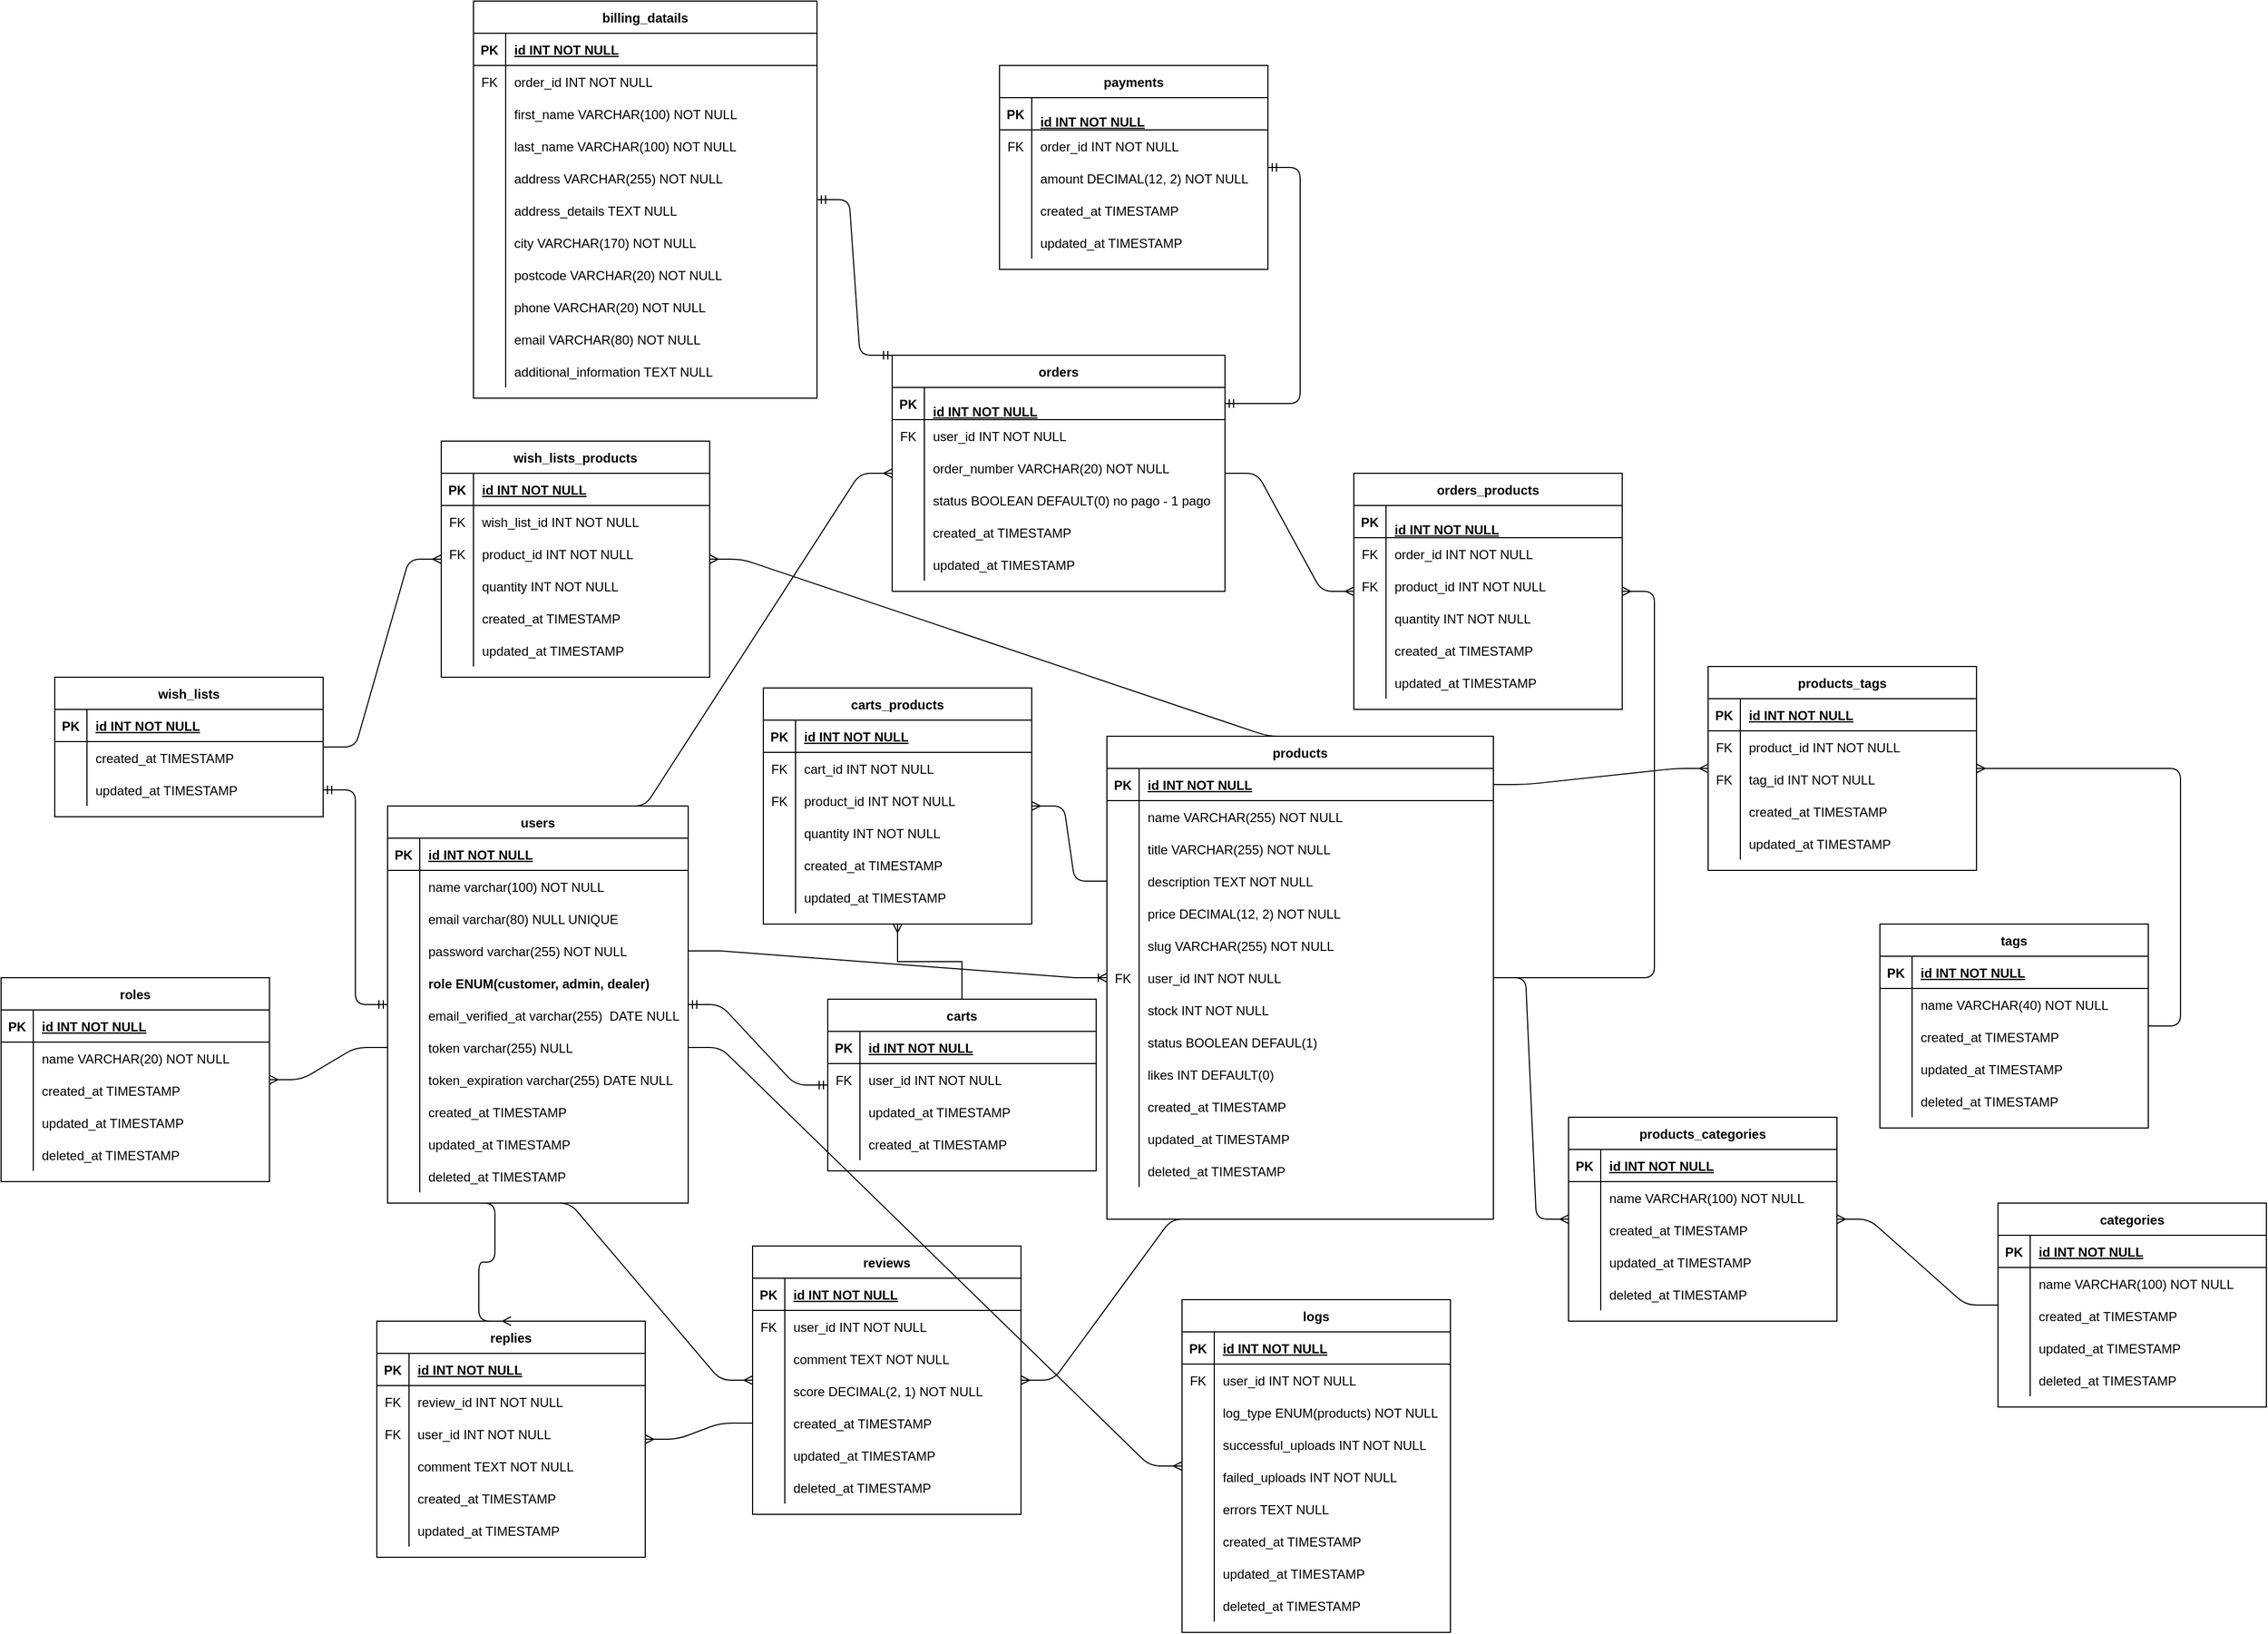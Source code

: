 <mxfile version="16.5.1" type="device"><diagram id="rJwaht0PWQTKzEM4D7uP" name="Page-1"><mxGraphModel dx="4140" dy="2418" grid="1" gridSize="10" guides="1" tooltips="1" connect="1" arrows="1" fold="1" page="1" pageScale="1" pageWidth="850" pageHeight="1100" math="0" shadow="0"><root><mxCell id="0"/><mxCell id="1" parent="0"/><mxCell id="7GSmyqgbDy1ffKDlkq-H-1" value="orders" style="shape=table;startSize=30;container=1;collapsible=1;childLayout=tableLayout;fixedRows=1;rowLines=0;fontStyle=1;align=center;resizeLast=1;" parent="1" vertex="1"><mxGeometry x="-250" y="-120" width="310" height="220" as="geometry"/></mxCell><mxCell id="7GSmyqgbDy1ffKDlkq-H-2" value="" style="shape=partialRectangle;collapsible=0;dropTarget=0;pointerEvents=0;fillColor=none;points=[[0,0.5],[1,0.5]];portConstraint=eastwest;top=0;left=0;right=0;bottom=1;" parent="7GSmyqgbDy1ffKDlkq-H-1" vertex="1"><mxGeometry y="30" width="310" height="30" as="geometry"/></mxCell><mxCell id="7GSmyqgbDy1ffKDlkq-H-3" value="PK" style="shape=partialRectangle;overflow=hidden;connectable=0;fillColor=none;top=0;left=0;bottom=0;right=0;fontStyle=1;" parent="7GSmyqgbDy1ffKDlkq-H-2" vertex="1"><mxGeometry width="30" height="30" as="geometry"><mxRectangle width="30" height="30" as="alternateBounds"/></mxGeometry></mxCell><mxCell id="7GSmyqgbDy1ffKDlkq-H-4" value="&#10;id INT NOT NULL" style="shape=partialRectangle;overflow=hidden;connectable=0;fillColor=none;top=0;left=0;bottom=0;right=0;align=left;spacingLeft=6;fontStyle=5;" parent="7GSmyqgbDy1ffKDlkq-H-2" vertex="1"><mxGeometry x="30" width="280" height="30" as="geometry"><mxRectangle width="280" height="30" as="alternateBounds"/></mxGeometry></mxCell><mxCell id="7GSmyqgbDy1ffKDlkq-H-5" value="" style="shape=partialRectangle;collapsible=0;dropTarget=0;pointerEvents=0;fillColor=none;points=[[0,0.5],[1,0.5]];portConstraint=eastwest;top=0;left=0;right=0;bottom=0;" parent="7GSmyqgbDy1ffKDlkq-H-1" vertex="1"><mxGeometry y="60" width="310" height="30" as="geometry"/></mxCell><mxCell id="7GSmyqgbDy1ffKDlkq-H-6" value="FK" style="shape=partialRectangle;overflow=hidden;connectable=0;fillColor=none;top=0;left=0;bottom=0;right=0;" parent="7GSmyqgbDy1ffKDlkq-H-5" vertex="1"><mxGeometry width="30" height="30" as="geometry"><mxRectangle width="30" height="30" as="alternateBounds"/></mxGeometry></mxCell><mxCell id="7GSmyqgbDy1ffKDlkq-H-7" value="user_id INT NOT NULL" style="shape=partialRectangle;overflow=hidden;connectable=0;fillColor=none;top=0;left=0;bottom=0;right=0;align=left;spacingLeft=6;" parent="7GSmyqgbDy1ffKDlkq-H-5" vertex="1"><mxGeometry x="30" width="280" height="30" as="geometry"><mxRectangle width="280" height="30" as="alternateBounds"/></mxGeometry></mxCell><mxCell id="7GSmyqgbDy1ffKDlkq-H-8" value="" style="shape=partialRectangle;collapsible=0;dropTarget=0;pointerEvents=0;fillColor=none;points=[[0,0.5],[1,0.5]];portConstraint=eastwest;top=0;left=0;right=0;bottom=0;" parent="7GSmyqgbDy1ffKDlkq-H-1" vertex="1"><mxGeometry y="90" width="310" height="30" as="geometry"/></mxCell><mxCell id="7GSmyqgbDy1ffKDlkq-H-9" value="" style="shape=partialRectangle;overflow=hidden;connectable=0;fillColor=none;top=0;left=0;bottom=0;right=0;" parent="7GSmyqgbDy1ffKDlkq-H-8" vertex="1"><mxGeometry width="30" height="30" as="geometry"><mxRectangle width="30" height="30" as="alternateBounds"/></mxGeometry></mxCell><mxCell id="7GSmyqgbDy1ffKDlkq-H-10" value="order_number VARCHAR(20) NOT NULL" style="shape=partialRectangle;overflow=hidden;connectable=0;fillColor=none;top=0;left=0;bottom=0;right=0;align=left;spacingLeft=6;" parent="7GSmyqgbDy1ffKDlkq-H-8" vertex="1"><mxGeometry x="30" width="280" height="30" as="geometry"><mxRectangle width="280" height="30" as="alternateBounds"/></mxGeometry></mxCell><mxCell id="7GSmyqgbDy1ffKDlkq-H-11" value="" style="shape=partialRectangle;collapsible=0;dropTarget=0;pointerEvents=0;fillColor=none;points=[[0,0.5],[1,0.5]];portConstraint=eastwest;top=0;left=0;right=0;bottom=0;" parent="7GSmyqgbDy1ffKDlkq-H-1" vertex="1"><mxGeometry y="120" width="310" height="30" as="geometry"/></mxCell><mxCell id="7GSmyqgbDy1ffKDlkq-H-12" value="" style="shape=partialRectangle;overflow=hidden;connectable=0;fillColor=none;top=0;left=0;bottom=0;right=0;" parent="7GSmyqgbDy1ffKDlkq-H-11" vertex="1"><mxGeometry width="30" height="30" as="geometry"><mxRectangle width="30" height="30" as="alternateBounds"/></mxGeometry></mxCell><mxCell id="7GSmyqgbDy1ffKDlkq-H-13" value="status BOOLEAN DEFAULT(0) no pago - 1 pago" style="shape=partialRectangle;overflow=hidden;connectable=0;fillColor=none;top=0;left=0;bottom=0;right=0;align=left;spacingLeft=6;" parent="7GSmyqgbDy1ffKDlkq-H-11" vertex="1"><mxGeometry x="30" width="280" height="30" as="geometry"><mxRectangle width="280" height="30" as="alternateBounds"/></mxGeometry></mxCell><mxCell id="7GSmyqgbDy1ffKDlkq-H-14" value="" style="shape=partialRectangle;collapsible=0;dropTarget=0;pointerEvents=0;fillColor=none;points=[[0,0.5],[1,0.5]];portConstraint=eastwest;top=0;left=0;right=0;bottom=0;" parent="7GSmyqgbDy1ffKDlkq-H-1" vertex="1"><mxGeometry y="150" width="310" height="30" as="geometry"/></mxCell><mxCell id="7GSmyqgbDy1ffKDlkq-H-15" value="" style="shape=partialRectangle;overflow=hidden;connectable=0;fillColor=none;top=0;left=0;bottom=0;right=0;" parent="7GSmyqgbDy1ffKDlkq-H-14" vertex="1"><mxGeometry width="30" height="30" as="geometry"><mxRectangle width="30" height="30" as="alternateBounds"/></mxGeometry></mxCell><mxCell id="7GSmyqgbDy1ffKDlkq-H-16" value="created_at TIMESTAMP" style="shape=partialRectangle;overflow=hidden;connectable=0;fillColor=none;top=0;left=0;bottom=0;right=0;align=left;spacingLeft=6;" parent="7GSmyqgbDy1ffKDlkq-H-14" vertex="1"><mxGeometry x="30" width="280" height="30" as="geometry"><mxRectangle width="280" height="30" as="alternateBounds"/></mxGeometry></mxCell><mxCell id="7GSmyqgbDy1ffKDlkq-H-17" value="" style="shape=partialRectangle;collapsible=0;dropTarget=0;pointerEvents=0;fillColor=none;points=[[0,0.5],[1,0.5]];portConstraint=eastwest;top=0;left=0;right=0;bottom=0;" parent="7GSmyqgbDy1ffKDlkq-H-1" vertex="1"><mxGeometry y="180" width="310" height="30" as="geometry"/></mxCell><mxCell id="7GSmyqgbDy1ffKDlkq-H-18" value="" style="shape=partialRectangle;overflow=hidden;connectable=0;fillColor=none;top=0;left=0;bottom=0;right=0;" parent="7GSmyqgbDy1ffKDlkq-H-17" vertex="1"><mxGeometry width="30" height="30" as="geometry"><mxRectangle width="30" height="30" as="alternateBounds"/></mxGeometry></mxCell><mxCell id="7GSmyqgbDy1ffKDlkq-H-19" value="updated_at TIMESTAMP" style="shape=partialRectangle;overflow=hidden;connectable=0;fillColor=none;top=0;left=0;bottom=0;right=0;align=left;spacingLeft=6;" parent="7GSmyqgbDy1ffKDlkq-H-17" vertex="1"><mxGeometry x="30" width="280" height="30" as="geometry"><mxRectangle width="280" height="30" as="alternateBounds"/></mxGeometry></mxCell><mxCell id="7GSmyqgbDy1ffKDlkq-H-20" value="carts" style="shape=table;startSize=30;container=1;collapsible=1;childLayout=tableLayout;fixedRows=1;rowLines=0;fontStyle=1;align=center;resizeLast=1;" parent="1" vertex="1"><mxGeometry x="-310" y="480" width="250" height="160" as="geometry"/></mxCell><mxCell id="7GSmyqgbDy1ffKDlkq-H-21" value="" style="shape=partialRectangle;collapsible=0;dropTarget=0;pointerEvents=0;fillColor=none;points=[[0,0.5],[1,0.5]];portConstraint=eastwest;top=0;left=0;right=0;bottom=1;" parent="7GSmyqgbDy1ffKDlkq-H-20" vertex="1"><mxGeometry y="30" width="250" height="30" as="geometry"/></mxCell><mxCell id="7GSmyqgbDy1ffKDlkq-H-22" value="PK" style="shape=partialRectangle;overflow=hidden;connectable=0;fillColor=none;top=0;left=0;bottom=0;right=0;fontStyle=1;" parent="7GSmyqgbDy1ffKDlkq-H-21" vertex="1"><mxGeometry width="30" height="30" as="geometry"><mxRectangle width="30" height="30" as="alternateBounds"/></mxGeometry></mxCell><mxCell id="7GSmyqgbDy1ffKDlkq-H-23" value="id INT NOT NULL" style="shape=partialRectangle;overflow=hidden;connectable=0;fillColor=none;top=0;left=0;bottom=0;right=0;align=left;spacingLeft=6;fontStyle=5;" parent="7GSmyqgbDy1ffKDlkq-H-21" vertex="1"><mxGeometry x="30" width="220" height="30" as="geometry"><mxRectangle width="220" height="30" as="alternateBounds"/></mxGeometry></mxCell><mxCell id="7GSmyqgbDy1ffKDlkq-H-24" value="" style="shape=partialRectangle;collapsible=0;dropTarget=0;pointerEvents=0;fillColor=none;points=[[0,0.5],[1,0.5]];portConstraint=eastwest;top=0;left=0;right=0;bottom=0;" parent="7GSmyqgbDy1ffKDlkq-H-20" vertex="1"><mxGeometry y="60" width="250" height="30" as="geometry"/></mxCell><mxCell id="7GSmyqgbDy1ffKDlkq-H-25" value="FK" style="shape=partialRectangle;overflow=hidden;connectable=0;fillColor=none;top=0;left=0;bottom=0;right=0;" parent="7GSmyqgbDy1ffKDlkq-H-24" vertex="1"><mxGeometry width="30" height="30" as="geometry"><mxRectangle width="30" height="30" as="alternateBounds"/></mxGeometry></mxCell><mxCell id="7GSmyqgbDy1ffKDlkq-H-26" value="user_id INT NOT NULL" style="shape=partialRectangle;overflow=hidden;connectable=0;fillColor=none;top=0;left=0;bottom=0;right=0;align=left;spacingLeft=6;" parent="7GSmyqgbDy1ffKDlkq-H-24" vertex="1"><mxGeometry x="30" width="220" height="30" as="geometry"><mxRectangle width="220" height="30" as="alternateBounds"/></mxGeometry></mxCell><mxCell id="7GSmyqgbDy1ffKDlkq-H-27" value="" style="shape=partialRectangle;collapsible=0;dropTarget=0;pointerEvents=0;fillColor=none;points=[[0,0.5],[1,0.5]];portConstraint=eastwest;top=0;left=0;right=0;bottom=0;" parent="7GSmyqgbDy1ffKDlkq-H-20" vertex="1"><mxGeometry y="90" width="250" height="30" as="geometry"/></mxCell><mxCell id="7GSmyqgbDy1ffKDlkq-H-28" value="" style="shape=partialRectangle;overflow=hidden;connectable=0;fillColor=none;top=0;left=0;bottom=0;right=0;" parent="7GSmyqgbDy1ffKDlkq-H-27" vertex="1"><mxGeometry width="30" height="30" as="geometry"><mxRectangle width="30" height="30" as="alternateBounds"/></mxGeometry></mxCell><mxCell id="7GSmyqgbDy1ffKDlkq-H-29" value="updated_at TIMESTAMP" style="shape=partialRectangle;overflow=hidden;connectable=0;fillColor=none;top=0;left=0;bottom=0;right=0;align=left;spacingLeft=6;" parent="7GSmyqgbDy1ffKDlkq-H-27" vertex="1"><mxGeometry x="30" width="220" height="30" as="geometry"><mxRectangle width="220" height="30" as="alternateBounds"/></mxGeometry></mxCell><mxCell id="7GSmyqgbDy1ffKDlkq-H-396" value="" style="shape=partialRectangle;collapsible=0;dropTarget=0;pointerEvents=0;fillColor=none;points=[[0,0.5],[1,0.5]];portConstraint=eastwest;top=0;left=0;right=0;bottom=0;" parent="7GSmyqgbDy1ffKDlkq-H-20" vertex="1"><mxGeometry y="120" width="250" height="30" as="geometry"/></mxCell><mxCell id="7GSmyqgbDy1ffKDlkq-H-397" value="" style="shape=partialRectangle;overflow=hidden;connectable=0;fillColor=none;top=0;left=0;bottom=0;right=0;" parent="7GSmyqgbDy1ffKDlkq-H-396" vertex="1"><mxGeometry width="30" height="30" as="geometry"><mxRectangle width="30" height="30" as="alternateBounds"/></mxGeometry></mxCell><mxCell id="7GSmyqgbDy1ffKDlkq-H-398" value="created_at TIMESTAMP" style="shape=partialRectangle;overflow=hidden;connectable=0;fillColor=none;top=0;left=0;bottom=0;right=0;align=left;spacingLeft=6;" parent="7GSmyqgbDy1ffKDlkq-H-396" vertex="1"><mxGeometry x="30" width="220" height="30" as="geometry"><mxRectangle width="220" height="30" as="alternateBounds"/></mxGeometry></mxCell><mxCell id="7GSmyqgbDy1ffKDlkq-H-30" value="users" style="shape=table;startSize=30;container=1;collapsible=1;childLayout=tableLayout;fixedRows=1;rowLines=0;fontStyle=1;align=center;resizeLast=1;" parent="1" vertex="1"><mxGeometry x="-720" y="300" width="280" height="370" as="geometry"/></mxCell><mxCell id="7GSmyqgbDy1ffKDlkq-H-31" value="" style="shape=partialRectangle;collapsible=0;dropTarget=0;pointerEvents=0;fillColor=none;points=[[0,0.5],[1,0.5]];portConstraint=eastwest;top=0;left=0;right=0;bottom=1;" parent="7GSmyqgbDy1ffKDlkq-H-30" vertex="1"><mxGeometry y="30" width="280" height="30" as="geometry"/></mxCell><mxCell id="7GSmyqgbDy1ffKDlkq-H-32" value="PK" style="shape=partialRectangle;overflow=hidden;connectable=0;fillColor=none;top=0;left=0;bottom=0;right=0;fontStyle=1;" parent="7GSmyqgbDy1ffKDlkq-H-31" vertex="1"><mxGeometry width="30" height="30" as="geometry"><mxRectangle width="30" height="30" as="alternateBounds"/></mxGeometry></mxCell><mxCell id="7GSmyqgbDy1ffKDlkq-H-33" value="id INT NOT NULL " style="shape=partialRectangle;overflow=hidden;connectable=0;fillColor=none;top=0;left=0;bottom=0;right=0;align=left;spacingLeft=6;fontStyle=5;" parent="7GSmyqgbDy1ffKDlkq-H-31" vertex="1"><mxGeometry x="30" width="250" height="30" as="geometry"><mxRectangle width="250" height="30" as="alternateBounds"/></mxGeometry></mxCell><mxCell id="7GSmyqgbDy1ffKDlkq-H-34" value="" style="shape=partialRectangle;collapsible=0;dropTarget=0;pointerEvents=0;fillColor=none;points=[[0,0.5],[1,0.5]];portConstraint=eastwest;top=0;left=0;right=0;bottom=0;" parent="7GSmyqgbDy1ffKDlkq-H-30" vertex="1"><mxGeometry y="60" width="280" height="30" as="geometry"/></mxCell><mxCell id="7GSmyqgbDy1ffKDlkq-H-35" value="" style="shape=partialRectangle;overflow=hidden;connectable=0;fillColor=none;top=0;left=0;bottom=0;right=0;" parent="7GSmyqgbDy1ffKDlkq-H-34" vertex="1"><mxGeometry width="30" height="30" as="geometry"><mxRectangle width="30" height="30" as="alternateBounds"/></mxGeometry></mxCell><mxCell id="7GSmyqgbDy1ffKDlkq-H-36" value="name varchar(100) NOT NULL" style="shape=partialRectangle;overflow=hidden;connectable=0;fillColor=none;top=0;left=0;bottom=0;right=0;align=left;spacingLeft=6;" parent="7GSmyqgbDy1ffKDlkq-H-34" vertex="1"><mxGeometry x="30" width="250" height="30" as="geometry"><mxRectangle width="250" height="30" as="alternateBounds"/></mxGeometry></mxCell><mxCell id="7GSmyqgbDy1ffKDlkq-H-37" value="" style="shape=partialRectangle;collapsible=0;dropTarget=0;pointerEvents=0;fillColor=none;points=[[0,0.5],[1,0.5]];portConstraint=eastwest;top=0;left=0;right=0;bottom=0;" parent="7GSmyqgbDy1ffKDlkq-H-30" vertex="1"><mxGeometry y="90" width="280" height="30" as="geometry"/></mxCell><mxCell id="7GSmyqgbDy1ffKDlkq-H-38" value="" style="shape=partialRectangle;overflow=hidden;connectable=0;fillColor=none;top=0;left=0;bottom=0;right=0;" parent="7GSmyqgbDy1ffKDlkq-H-37" vertex="1"><mxGeometry width="30" height="30" as="geometry"><mxRectangle width="30" height="30" as="alternateBounds"/></mxGeometry></mxCell><mxCell id="7GSmyqgbDy1ffKDlkq-H-39" value="email varchar(80) NULL UNIQUE" style="shape=partialRectangle;overflow=hidden;connectable=0;fillColor=none;top=0;left=0;bottom=0;right=0;align=left;spacingLeft=6;" parent="7GSmyqgbDy1ffKDlkq-H-37" vertex="1"><mxGeometry x="30" width="250" height="30" as="geometry"><mxRectangle width="250" height="30" as="alternateBounds"/></mxGeometry></mxCell><mxCell id="7GSmyqgbDy1ffKDlkq-H-40" value="" style="shape=partialRectangle;collapsible=0;dropTarget=0;pointerEvents=0;fillColor=none;points=[[0,0.5],[1,0.5]];portConstraint=eastwest;top=0;left=0;right=0;bottom=0;" parent="7GSmyqgbDy1ffKDlkq-H-30" vertex="1"><mxGeometry y="120" width="280" height="30" as="geometry"/></mxCell><mxCell id="7GSmyqgbDy1ffKDlkq-H-41" value="" style="shape=partialRectangle;overflow=hidden;connectable=0;fillColor=none;top=0;left=0;bottom=0;right=0;" parent="7GSmyqgbDy1ffKDlkq-H-40" vertex="1"><mxGeometry width="30" height="30" as="geometry"><mxRectangle width="30" height="30" as="alternateBounds"/></mxGeometry></mxCell><mxCell id="7GSmyqgbDy1ffKDlkq-H-42" value="password varchar(255) NOT NULL" style="shape=partialRectangle;overflow=hidden;connectable=0;fillColor=none;top=0;left=0;bottom=0;right=0;align=left;spacingLeft=6;" parent="7GSmyqgbDy1ffKDlkq-H-40" vertex="1"><mxGeometry x="30" width="250" height="30" as="geometry"><mxRectangle width="250" height="30" as="alternateBounds"/></mxGeometry></mxCell><mxCell id="7GSmyqgbDy1ffKDlkq-H-43" value="" style="shape=partialRectangle;collapsible=0;dropTarget=0;pointerEvents=0;fillColor=none;points=[[0,0.5],[1,0.5]];portConstraint=eastwest;top=0;left=0;right=0;bottom=0;" parent="7GSmyqgbDy1ffKDlkq-H-30" vertex="1"><mxGeometry y="150" width="280" height="30" as="geometry"/></mxCell><mxCell id="7GSmyqgbDy1ffKDlkq-H-44" value="" style="shape=partialRectangle;overflow=hidden;connectable=0;fillColor=none;top=0;left=0;bottom=0;right=0;" parent="7GSmyqgbDy1ffKDlkq-H-43" vertex="1"><mxGeometry width="30" height="30" as="geometry"><mxRectangle width="30" height="30" as="alternateBounds"/></mxGeometry></mxCell><mxCell id="7GSmyqgbDy1ffKDlkq-H-45" value="role ENUM(customer, admin, dealer)" style="shape=partialRectangle;overflow=hidden;connectable=0;fillColor=none;top=0;left=0;bottom=0;right=0;align=left;spacingLeft=6;fontStyle=1" parent="7GSmyqgbDy1ffKDlkq-H-43" vertex="1"><mxGeometry x="30" width="250" height="30" as="geometry"><mxRectangle width="250" height="30" as="alternateBounds"/></mxGeometry></mxCell><mxCell id="7GSmyqgbDy1ffKDlkq-H-46" value="" style="shape=partialRectangle;collapsible=0;dropTarget=0;pointerEvents=0;fillColor=none;points=[[0,0.5],[1,0.5]];portConstraint=eastwest;top=0;left=0;right=0;bottom=0;" parent="7GSmyqgbDy1ffKDlkq-H-30" vertex="1"><mxGeometry y="180" width="280" height="30" as="geometry"/></mxCell><mxCell id="7GSmyqgbDy1ffKDlkq-H-47" value="" style="shape=partialRectangle;overflow=hidden;connectable=0;fillColor=none;top=0;left=0;bottom=0;right=0;" parent="7GSmyqgbDy1ffKDlkq-H-46" vertex="1"><mxGeometry width="30" height="30" as="geometry"><mxRectangle width="30" height="30" as="alternateBounds"/></mxGeometry></mxCell><mxCell id="7GSmyqgbDy1ffKDlkq-H-48" value="email_verified_at varchar(255)  DATE NULL" style="shape=partialRectangle;overflow=hidden;connectable=0;fillColor=none;top=0;left=0;bottom=0;right=0;align=left;spacingLeft=6;" parent="7GSmyqgbDy1ffKDlkq-H-46" vertex="1"><mxGeometry x="30" width="250" height="30" as="geometry"><mxRectangle width="250" height="30" as="alternateBounds"/></mxGeometry></mxCell><mxCell id="7GSmyqgbDy1ffKDlkq-H-49" value="" style="shape=partialRectangle;collapsible=0;dropTarget=0;pointerEvents=0;fillColor=none;points=[[0,0.5],[1,0.5]];portConstraint=eastwest;top=0;left=0;right=0;bottom=0;" parent="7GSmyqgbDy1ffKDlkq-H-30" vertex="1"><mxGeometry y="210" width="280" height="30" as="geometry"/></mxCell><mxCell id="7GSmyqgbDy1ffKDlkq-H-50" value="" style="shape=partialRectangle;overflow=hidden;connectable=0;fillColor=none;top=0;left=0;bottom=0;right=0;" parent="7GSmyqgbDy1ffKDlkq-H-49" vertex="1"><mxGeometry width="30" height="30" as="geometry"><mxRectangle width="30" height="30" as="alternateBounds"/></mxGeometry></mxCell><mxCell id="7GSmyqgbDy1ffKDlkq-H-51" value="token varchar(255) NULL" style="shape=partialRectangle;overflow=hidden;connectable=0;fillColor=none;top=0;left=0;bottom=0;right=0;align=left;spacingLeft=6;" parent="7GSmyqgbDy1ffKDlkq-H-49" vertex="1"><mxGeometry x="30" width="250" height="30" as="geometry"><mxRectangle width="250" height="30" as="alternateBounds"/></mxGeometry></mxCell><mxCell id="7GSmyqgbDy1ffKDlkq-H-52" value="" style="shape=partialRectangle;collapsible=0;dropTarget=0;pointerEvents=0;fillColor=none;points=[[0,0.5],[1,0.5]];portConstraint=eastwest;top=0;left=0;right=0;bottom=0;" parent="7GSmyqgbDy1ffKDlkq-H-30" vertex="1"><mxGeometry y="240" width="280" height="30" as="geometry"/></mxCell><mxCell id="7GSmyqgbDy1ffKDlkq-H-53" value="" style="shape=partialRectangle;overflow=hidden;connectable=0;fillColor=none;top=0;left=0;bottom=0;right=0;" parent="7GSmyqgbDy1ffKDlkq-H-52" vertex="1"><mxGeometry width="30" height="30" as="geometry"><mxRectangle width="30" height="30" as="alternateBounds"/></mxGeometry></mxCell><mxCell id="7GSmyqgbDy1ffKDlkq-H-54" value="token_expiration varchar(255) DATE NULL" style="shape=partialRectangle;overflow=hidden;connectable=0;fillColor=none;top=0;left=0;bottom=0;right=0;align=left;spacingLeft=6;" parent="7GSmyqgbDy1ffKDlkq-H-52" vertex="1"><mxGeometry x="30" width="250" height="30" as="geometry"><mxRectangle width="250" height="30" as="alternateBounds"/></mxGeometry></mxCell><mxCell id="7GSmyqgbDy1ffKDlkq-H-55" value="" style="shape=partialRectangle;collapsible=0;dropTarget=0;pointerEvents=0;fillColor=none;points=[[0,0.5],[1,0.5]];portConstraint=eastwest;top=0;left=0;right=0;bottom=0;" parent="7GSmyqgbDy1ffKDlkq-H-30" vertex="1"><mxGeometry y="270" width="280" height="30" as="geometry"/></mxCell><mxCell id="7GSmyqgbDy1ffKDlkq-H-56" value="" style="shape=partialRectangle;overflow=hidden;connectable=0;fillColor=none;top=0;left=0;bottom=0;right=0;" parent="7GSmyqgbDy1ffKDlkq-H-55" vertex="1"><mxGeometry width="30" height="30" as="geometry"><mxRectangle width="30" height="30" as="alternateBounds"/></mxGeometry></mxCell><mxCell id="7GSmyqgbDy1ffKDlkq-H-57" value="created_at TIMESTAMP" style="shape=partialRectangle;overflow=hidden;connectable=0;fillColor=none;top=0;left=0;bottom=0;right=0;align=left;spacingLeft=6;" parent="7GSmyqgbDy1ffKDlkq-H-55" vertex="1"><mxGeometry x="30" width="250" height="30" as="geometry"><mxRectangle width="250" height="30" as="alternateBounds"/></mxGeometry></mxCell><mxCell id="7GSmyqgbDy1ffKDlkq-H-58" value="" style="shape=partialRectangle;collapsible=0;dropTarget=0;pointerEvents=0;fillColor=none;points=[[0,0.5],[1,0.5]];portConstraint=eastwest;top=0;left=0;right=0;bottom=0;" parent="7GSmyqgbDy1ffKDlkq-H-30" vertex="1"><mxGeometry y="300" width="280" height="30" as="geometry"/></mxCell><mxCell id="7GSmyqgbDy1ffKDlkq-H-59" value="" style="shape=partialRectangle;overflow=hidden;connectable=0;fillColor=none;top=0;left=0;bottom=0;right=0;" parent="7GSmyqgbDy1ffKDlkq-H-58" vertex="1"><mxGeometry width="30" height="30" as="geometry"><mxRectangle width="30" height="30" as="alternateBounds"/></mxGeometry></mxCell><mxCell id="7GSmyqgbDy1ffKDlkq-H-60" value="updated_at TIMESTAMP" style="shape=partialRectangle;overflow=hidden;connectable=0;fillColor=none;top=0;left=0;bottom=0;right=0;align=left;spacingLeft=6;" parent="7GSmyqgbDy1ffKDlkq-H-58" vertex="1"><mxGeometry x="30" width="250" height="30" as="geometry"><mxRectangle width="250" height="30" as="alternateBounds"/></mxGeometry></mxCell><mxCell id="7GSmyqgbDy1ffKDlkq-H-61" value="" style="shape=partialRectangle;collapsible=0;dropTarget=0;pointerEvents=0;fillColor=none;points=[[0,0.5],[1,0.5]];portConstraint=eastwest;top=0;left=0;right=0;bottom=0;" parent="7GSmyqgbDy1ffKDlkq-H-30" vertex="1"><mxGeometry y="330" width="280" height="30" as="geometry"/></mxCell><mxCell id="7GSmyqgbDy1ffKDlkq-H-62" value="" style="shape=partialRectangle;overflow=hidden;connectable=0;fillColor=none;top=0;left=0;bottom=0;right=0;" parent="7GSmyqgbDy1ffKDlkq-H-61" vertex="1"><mxGeometry width="30" height="30" as="geometry"><mxRectangle width="30" height="30" as="alternateBounds"/></mxGeometry></mxCell><mxCell id="7GSmyqgbDy1ffKDlkq-H-63" value="deleted_at TIMESTAMP" style="shape=partialRectangle;overflow=hidden;connectable=0;fillColor=none;top=0;left=0;bottom=0;right=0;align=left;spacingLeft=6;" parent="7GSmyqgbDy1ffKDlkq-H-61" vertex="1"><mxGeometry x="30" width="250" height="30" as="geometry"><mxRectangle width="250" height="30" as="alternateBounds"/></mxGeometry></mxCell><mxCell id="7GSmyqgbDy1ffKDlkq-H-64" value="products" style="shape=table;startSize=30;container=1;collapsible=1;childLayout=tableLayout;fixedRows=1;rowLines=0;fontStyle=1;align=center;resizeLast=1;" parent="1" vertex="1"><mxGeometry x="-50" y="235" width="360" height="450" as="geometry"/></mxCell><mxCell id="7GSmyqgbDy1ffKDlkq-H-65" value="" style="shape=partialRectangle;collapsible=0;dropTarget=0;pointerEvents=0;fillColor=none;points=[[0,0.5],[1,0.5]];portConstraint=eastwest;top=0;left=0;right=0;bottom=1;" parent="7GSmyqgbDy1ffKDlkq-H-64" vertex="1"><mxGeometry y="30" width="360" height="30" as="geometry"/></mxCell><mxCell id="7GSmyqgbDy1ffKDlkq-H-66" value="PK" style="shape=partialRectangle;overflow=hidden;connectable=0;fillColor=none;top=0;left=0;bottom=0;right=0;fontStyle=1;" parent="7GSmyqgbDy1ffKDlkq-H-65" vertex="1"><mxGeometry width="30" height="30" as="geometry"><mxRectangle width="30" height="30" as="alternateBounds"/></mxGeometry></mxCell><mxCell id="7GSmyqgbDy1ffKDlkq-H-67" value="id INT NOT NULL" style="shape=partialRectangle;overflow=hidden;connectable=0;fillColor=none;top=0;left=0;bottom=0;right=0;align=left;spacingLeft=6;fontStyle=5;" parent="7GSmyqgbDy1ffKDlkq-H-65" vertex="1"><mxGeometry x="30" width="330" height="30" as="geometry"><mxRectangle width="330" height="30" as="alternateBounds"/></mxGeometry></mxCell><mxCell id="7GSmyqgbDy1ffKDlkq-H-68" value="" style="shape=partialRectangle;collapsible=0;dropTarget=0;pointerEvents=0;fillColor=none;points=[[0,0.5],[1,0.5]];portConstraint=eastwest;top=0;left=0;right=0;bottom=0;" parent="7GSmyqgbDy1ffKDlkq-H-64" vertex="1"><mxGeometry y="60" width="360" height="30" as="geometry"/></mxCell><mxCell id="7GSmyqgbDy1ffKDlkq-H-69" value="" style="shape=partialRectangle;overflow=hidden;connectable=0;fillColor=none;top=0;left=0;bottom=0;right=0;" parent="7GSmyqgbDy1ffKDlkq-H-68" vertex="1"><mxGeometry width="30" height="30" as="geometry"><mxRectangle width="30" height="30" as="alternateBounds"/></mxGeometry></mxCell><mxCell id="7GSmyqgbDy1ffKDlkq-H-70" value="name VARCHAR(255) NOT NULL" style="shape=partialRectangle;overflow=hidden;connectable=0;fillColor=none;top=0;left=0;bottom=0;right=0;align=left;spacingLeft=6;" parent="7GSmyqgbDy1ffKDlkq-H-68" vertex="1"><mxGeometry x="30" width="330" height="30" as="geometry"><mxRectangle width="330" height="30" as="alternateBounds"/></mxGeometry></mxCell><mxCell id="7GSmyqgbDy1ffKDlkq-H-71" value="" style="shape=partialRectangle;collapsible=0;dropTarget=0;pointerEvents=0;fillColor=none;points=[[0,0.5],[1,0.5]];portConstraint=eastwest;top=0;left=0;right=0;bottom=0;" parent="7GSmyqgbDy1ffKDlkq-H-64" vertex="1"><mxGeometry y="90" width="360" height="30" as="geometry"/></mxCell><mxCell id="7GSmyqgbDy1ffKDlkq-H-72" value="" style="shape=partialRectangle;overflow=hidden;connectable=0;fillColor=none;top=0;left=0;bottom=0;right=0;" parent="7GSmyqgbDy1ffKDlkq-H-71" vertex="1"><mxGeometry width="30" height="30" as="geometry"><mxRectangle width="30" height="30" as="alternateBounds"/></mxGeometry></mxCell><mxCell id="7GSmyqgbDy1ffKDlkq-H-73" value="title VARCHAR(255) NOT NULL" style="shape=partialRectangle;overflow=hidden;connectable=0;fillColor=none;top=0;left=0;bottom=0;right=0;align=left;spacingLeft=6;" parent="7GSmyqgbDy1ffKDlkq-H-71" vertex="1"><mxGeometry x="30" width="330" height="30" as="geometry"><mxRectangle width="330" height="30" as="alternateBounds"/></mxGeometry></mxCell><mxCell id="7GSmyqgbDy1ffKDlkq-H-74" value="" style="shape=partialRectangle;collapsible=0;dropTarget=0;pointerEvents=0;fillColor=none;points=[[0,0.5],[1,0.5]];portConstraint=eastwest;top=0;left=0;right=0;bottom=0;" parent="7GSmyqgbDy1ffKDlkq-H-64" vertex="1"><mxGeometry y="120" width="360" height="30" as="geometry"/></mxCell><mxCell id="7GSmyqgbDy1ffKDlkq-H-75" value="" style="shape=partialRectangle;overflow=hidden;connectable=0;fillColor=none;top=0;left=0;bottom=0;right=0;" parent="7GSmyqgbDy1ffKDlkq-H-74" vertex="1"><mxGeometry width="30" height="30" as="geometry"><mxRectangle width="30" height="30" as="alternateBounds"/></mxGeometry></mxCell><mxCell id="7GSmyqgbDy1ffKDlkq-H-76" value="description TEXT NOT NULL" style="shape=partialRectangle;overflow=hidden;connectable=0;fillColor=none;top=0;left=0;bottom=0;right=0;align=left;spacingLeft=6;" parent="7GSmyqgbDy1ffKDlkq-H-74" vertex="1"><mxGeometry x="30" width="330" height="30" as="geometry"><mxRectangle width="330" height="30" as="alternateBounds"/></mxGeometry></mxCell><mxCell id="7GSmyqgbDy1ffKDlkq-H-77" value="" style="shape=partialRectangle;collapsible=0;dropTarget=0;pointerEvents=0;fillColor=none;points=[[0,0.5],[1,0.5]];portConstraint=eastwest;top=0;left=0;right=0;bottom=0;" parent="7GSmyqgbDy1ffKDlkq-H-64" vertex="1"><mxGeometry y="150" width="360" height="30" as="geometry"/></mxCell><mxCell id="7GSmyqgbDy1ffKDlkq-H-78" value="" style="shape=partialRectangle;overflow=hidden;connectable=0;fillColor=none;top=0;left=0;bottom=0;right=0;" parent="7GSmyqgbDy1ffKDlkq-H-77" vertex="1"><mxGeometry width="30" height="30" as="geometry"><mxRectangle width="30" height="30" as="alternateBounds"/></mxGeometry></mxCell><mxCell id="7GSmyqgbDy1ffKDlkq-H-79" value="price DECIMAL(12, 2) NOT NULL" style="shape=partialRectangle;overflow=hidden;connectable=0;fillColor=none;top=0;left=0;bottom=0;right=0;align=left;spacingLeft=6;" parent="7GSmyqgbDy1ffKDlkq-H-77" vertex="1"><mxGeometry x="30" width="330" height="30" as="geometry"><mxRectangle width="330" height="30" as="alternateBounds"/></mxGeometry></mxCell><mxCell id="7GSmyqgbDy1ffKDlkq-H-80" value="" style="shape=partialRectangle;collapsible=0;dropTarget=0;pointerEvents=0;fillColor=none;points=[[0,0.5],[1,0.5]];portConstraint=eastwest;top=0;left=0;right=0;bottom=0;" parent="7GSmyqgbDy1ffKDlkq-H-64" vertex="1"><mxGeometry y="180" width="360" height="30" as="geometry"/></mxCell><mxCell id="7GSmyqgbDy1ffKDlkq-H-81" value="" style="shape=partialRectangle;overflow=hidden;connectable=0;fillColor=none;top=0;left=0;bottom=0;right=0;" parent="7GSmyqgbDy1ffKDlkq-H-80" vertex="1"><mxGeometry width="30" height="30" as="geometry"><mxRectangle width="30" height="30" as="alternateBounds"/></mxGeometry></mxCell><mxCell id="7GSmyqgbDy1ffKDlkq-H-82" value="slug VARCHAR(255) NOT NULL" style="shape=partialRectangle;overflow=hidden;connectable=0;fillColor=none;top=0;left=0;bottom=0;right=0;align=left;spacingLeft=6;" parent="7GSmyqgbDy1ffKDlkq-H-80" vertex="1"><mxGeometry x="30" width="330" height="30" as="geometry"><mxRectangle width="330" height="30" as="alternateBounds"/></mxGeometry></mxCell><mxCell id="7GSmyqgbDy1ffKDlkq-H-83" value="" style="shape=partialRectangle;collapsible=0;dropTarget=0;pointerEvents=0;fillColor=none;points=[[0,0.5],[1,0.5]];portConstraint=eastwest;top=0;left=0;right=0;bottom=0;" parent="7GSmyqgbDy1ffKDlkq-H-64" vertex="1"><mxGeometry y="210" width="360" height="30" as="geometry"/></mxCell><mxCell id="7GSmyqgbDy1ffKDlkq-H-84" value="FK" style="shape=partialRectangle;overflow=hidden;connectable=0;fillColor=none;top=0;left=0;bottom=0;right=0;" parent="7GSmyqgbDy1ffKDlkq-H-83" vertex="1"><mxGeometry width="30" height="30" as="geometry"><mxRectangle width="30" height="30" as="alternateBounds"/></mxGeometry></mxCell><mxCell id="7GSmyqgbDy1ffKDlkq-H-85" value="user_id INT NOT NULL" style="shape=partialRectangle;overflow=hidden;connectable=0;fillColor=none;top=0;left=0;bottom=0;right=0;align=left;spacingLeft=6;" parent="7GSmyqgbDy1ffKDlkq-H-83" vertex="1"><mxGeometry x="30" width="330" height="30" as="geometry"><mxRectangle width="330" height="30" as="alternateBounds"/></mxGeometry></mxCell><mxCell id="7GSmyqgbDy1ffKDlkq-H-86" value="" style="shape=partialRectangle;collapsible=0;dropTarget=0;pointerEvents=0;fillColor=none;points=[[0,0.5],[1,0.5]];portConstraint=eastwest;top=0;left=0;right=0;bottom=0;" parent="7GSmyqgbDy1ffKDlkq-H-64" vertex="1"><mxGeometry y="240" width="360" height="30" as="geometry"/></mxCell><mxCell id="7GSmyqgbDy1ffKDlkq-H-87" value="" style="shape=partialRectangle;overflow=hidden;connectable=0;fillColor=none;top=0;left=0;bottom=0;right=0;" parent="7GSmyqgbDy1ffKDlkq-H-86" vertex="1"><mxGeometry width="30" height="30" as="geometry"><mxRectangle width="30" height="30" as="alternateBounds"/></mxGeometry></mxCell><mxCell id="7GSmyqgbDy1ffKDlkq-H-88" value="stock INT NOT NULL" style="shape=partialRectangle;overflow=hidden;connectable=0;fillColor=none;top=0;left=0;bottom=0;right=0;align=left;spacingLeft=6;" parent="7GSmyqgbDy1ffKDlkq-H-86" vertex="1"><mxGeometry x="30" width="330" height="30" as="geometry"><mxRectangle width="330" height="30" as="alternateBounds"/></mxGeometry></mxCell><mxCell id="7GSmyqgbDy1ffKDlkq-H-89" value="" style="shape=partialRectangle;collapsible=0;dropTarget=0;pointerEvents=0;fillColor=none;points=[[0,0.5],[1,0.5]];portConstraint=eastwest;top=0;left=0;right=0;bottom=0;" parent="7GSmyqgbDy1ffKDlkq-H-64" vertex="1"><mxGeometry y="270" width="360" height="30" as="geometry"/></mxCell><mxCell id="7GSmyqgbDy1ffKDlkq-H-90" value="" style="shape=partialRectangle;overflow=hidden;connectable=0;fillColor=none;top=0;left=0;bottom=0;right=0;" parent="7GSmyqgbDy1ffKDlkq-H-89" vertex="1"><mxGeometry width="30" height="30" as="geometry"><mxRectangle width="30" height="30" as="alternateBounds"/></mxGeometry></mxCell><mxCell id="7GSmyqgbDy1ffKDlkq-H-91" value="status BOOLEAN DEFAUL(1)" style="shape=partialRectangle;overflow=hidden;connectable=0;fillColor=none;top=0;left=0;bottom=0;right=0;align=left;spacingLeft=6;" parent="7GSmyqgbDy1ffKDlkq-H-89" vertex="1"><mxGeometry x="30" width="330" height="30" as="geometry"><mxRectangle width="330" height="30" as="alternateBounds"/></mxGeometry></mxCell><mxCell id="7GSmyqgbDy1ffKDlkq-H-92" value="" style="shape=partialRectangle;collapsible=0;dropTarget=0;pointerEvents=0;fillColor=none;points=[[0,0.5],[1,0.5]];portConstraint=eastwest;top=0;left=0;right=0;bottom=0;" parent="7GSmyqgbDy1ffKDlkq-H-64" vertex="1"><mxGeometry y="300" width="360" height="30" as="geometry"/></mxCell><mxCell id="7GSmyqgbDy1ffKDlkq-H-93" value="" style="shape=partialRectangle;overflow=hidden;connectable=0;fillColor=none;top=0;left=0;bottom=0;right=0;" parent="7GSmyqgbDy1ffKDlkq-H-92" vertex="1"><mxGeometry width="30" height="30" as="geometry"><mxRectangle width="30" height="30" as="alternateBounds"/></mxGeometry></mxCell><mxCell id="7GSmyqgbDy1ffKDlkq-H-94" value="likes INT DEFAULT(0)" style="shape=partialRectangle;overflow=hidden;connectable=0;fillColor=none;top=0;left=0;bottom=0;right=0;align=left;spacingLeft=6;" parent="7GSmyqgbDy1ffKDlkq-H-92" vertex="1"><mxGeometry x="30" width="330" height="30" as="geometry"><mxRectangle width="330" height="30" as="alternateBounds"/></mxGeometry></mxCell><mxCell id="7GSmyqgbDy1ffKDlkq-H-95" value="" style="shape=partialRectangle;collapsible=0;dropTarget=0;pointerEvents=0;fillColor=none;points=[[0,0.5],[1,0.5]];portConstraint=eastwest;top=0;left=0;right=0;bottom=0;" parent="7GSmyqgbDy1ffKDlkq-H-64" vertex="1"><mxGeometry y="330" width="360" height="30" as="geometry"/></mxCell><mxCell id="7GSmyqgbDy1ffKDlkq-H-96" value="" style="shape=partialRectangle;overflow=hidden;connectable=0;fillColor=none;top=0;left=0;bottom=0;right=0;" parent="7GSmyqgbDy1ffKDlkq-H-95" vertex="1"><mxGeometry width="30" height="30" as="geometry"><mxRectangle width="30" height="30" as="alternateBounds"/></mxGeometry></mxCell><mxCell id="7GSmyqgbDy1ffKDlkq-H-97" value="created_at TIMESTAMP" style="shape=partialRectangle;overflow=hidden;connectable=0;fillColor=none;top=0;left=0;bottom=0;right=0;align=left;spacingLeft=6;" parent="7GSmyqgbDy1ffKDlkq-H-95" vertex="1"><mxGeometry x="30" width="330" height="30" as="geometry"><mxRectangle width="330" height="30" as="alternateBounds"/></mxGeometry></mxCell><mxCell id="7GSmyqgbDy1ffKDlkq-H-98" value="" style="shape=partialRectangle;collapsible=0;dropTarget=0;pointerEvents=0;fillColor=none;points=[[0,0.5],[1,0.5]];portConstraint=eastwest;top=0;left=0;right=0;bottom=0;" parent="7GSmyqgbDy1ffKDlkq-H-64" vertex="1"><mxGeometry y="360" width="360" height="30" as="geometry"/></mxCell><mxCell id="7GSmyqgbDy1ffKDlkq-H-99" value="" style="shape=partialRectangle;overflow=hidden;connectable=0;fillColor=none;top=0;left=0;bottom=0;right=0;" parent="7GSmyqgbDy1ffKDlkq-H-98" vertex="1"><mxGeometry width="30" height="30" as="geometry"><mxRectangle width="30" height="30" as="alternateBounds"/></mxGeometry></mxCell><mxCell id="7GSmyqgbDy1ffKDlkq-H-100" value="updated_at TIMESTAMP" style="shape=partialRectangle;overflow=hidden;connectable=0;fillColor=none;top=0;left=0;bottom=0;right=0;align=left;spacingLeft=6;" parent="7GSmyqgbDy1ffKDlkq-H-98" vertex="1"><mxGeometry x="30" width="330" height="30" as="geometry"><mxRectangle width="330" height="30" as="alternateBounds"/></mxGeometry></mxCell><mxCell id="7GSmyqgbDy1ffKDlkq-H-101" value="" style="shape=partialRectangle;collapsible=0;dropTarget=0;pointerEvents=0;fillColor=none;points=[[0,0.5],[1,0.5]];portConstraint=eastwest;top=0;left=0;right=0;bottom=0;" parent="7GSmyqgbDy1ffKDlkq-H-64" vertex="1"><mxGeometry y="390" width="360" height="30" as="geometry"/></mxCell><mxCell id="7GSmyqgbDy1ffKDlkq-H-102" value="" style="shape=partialRectangle;overflow=hidden;connectable=0;fillColor=none;top=0;left=0;bottom=0;right=0;" parent="7GSmyqgbDy1ffKDlkq-H-101" vertex="1"><mxGeometry width="30" height="30" as="geometry"><mxRectangle width="30" height="30" as="alternateBounds"/></mxGeometry></mxCell><mxCell id="7GSmyqgbDy1ffKDlkq-H-103" value="deleted_at TIMESTAMP" style="shape=partialRectangle;overflow=hidden;connectable=0;fillColor=none;top=0;left=0;bottom=0;right=0;align=left;spacingLeft=6;" parent="7GSmyqgbDy1ffKDlkq-H-101" vertex="1"><mxGeometry x="30" width="330" height="30" as="geometry"><mxRectangle width="330" height="30" as="alternateBounds"/></mxGeometry></mxCell><mxCell id="7GSmyqgbDy1ffKDlkq-H-104" value="wish_lists" style="shape=table;startSize=30;container=1;collapsible=1;childLayout=tableLayout;fixedRows=1;rowLines=0;fontStyle=1;align=center;resizeLast=1;" parent="1" vertex="1"><mxGeometry x="-1030" y="180" width="250" height="130" as="geometry"/></mxCell><mxCell id="7GSmyqgbDy1ffKDlkq-H-105" value="" style="shape=partialRectangle;collapsible=0;dropTarget=0;pointerEvents=0;fillColor=none;points=[[0,0.5],[1,0.5]];portConstraint=eastwest;top=0;left=0;right=0;bottom=1;" parent="7GSmyqgbDy1ffKDlkq-H-104" vertex="1"><mxGeometry y="30" width="250" height="30" as="geometry"/></mxCell><mxCell id="7GSmyqgbDy1ffKDlkq-H-106" value="PK" style="shape=partialRectangle;overflow=hidden;connectable=0;fillColor=none;top=0;left=0;bottom=0;right=0;fontStyle=1;" parent="7GSmyqgbDy1ffKDlkq-H-105" vertex="1"><mxGeometry width="30" height="30" as="geometry"><mxRectangle width="30" height="30" as="alternateBounds"/></mxGeometry></mxCell><mxCell id="7GSmyqgbDy1ffKDlkq-H-107" value="id INT NOT NULL" style="shape=partialRectangle;overflow=hidden;connectable=0;fillColor=none;top=0;left=0;bottom=0;right=0;align=left;spacingLeft=6;fontStyle=5;" parent="7GSmyqgbDy1ffKDlkq-H-105" vertex="1"><mxGeometry x="30" width="220" height="30" as="geometry"><mxRectangle width="220" height="30" as="alternateBounds"/></mxGeometry></mxCell><mxCell id="7GSmyqgbDy1ffKDlkq-H-108" value="" style="shape=partialRectangle;collapsible=0;dropTarget=0;pointerEvents=0;fillColor=none;points=[[0,0.5],[1,0.5]];portConstraint=eastwest;top=0;left=0;right=0;bottom=0;" parent="7GSmyqgbDy1ffKDlkq-H-104" vertex="1"><mxGeometry y="60" width="250" height="30" as="geometry"/></mxCell><mxCell id="7GSmyqgbDy1ffKDlkq-H-109" value="" style="shape=partialRectangle;overflow=hidden;connectable=0;fillColor=none;top=0;left=0;bottom=0;right=0;" parent="7GSmyqgbDy1ffKDlkq-H-108" vertex="1"><mxGeometry width="30" height="30" as="geometry"><mxRectangle width="30" height="30" as="alternateBounds"/></mxGeometry></mxCell><mxCell id="7GSmyqgbDy1ffKDlkq-H-110" value="created_at TIMESTAMP" style="shape=partialRectangle;overflow=hidden;connectable=0;fillColor=none;top=0;left=0;bottom=0;right=0;align=left;spacingLeft=6;" parent="7GSmyqgbDy1ffKDlkq-H-108" vertex="1"><mxGeometry x="30" width="220" height="30" as="geometry"><mxRectangle width="220" height="30" as="alternateBounds"/></mxGeometry></mxCell><mxCell id="7GSmyqgbDy1ffKDlkq-H-111" value="" style="shape=partialRectangle;collapsible=0;dropTarget=0;pointerEvents=0;fillColor=none;points=[[0,0.5],[1,0.5]];portConstraint=eastwest;top=0;left=0;right=0;bottom=0;" parent="7GSmyqgbDy1ffKDlkq-H-104" vertex="1"><mxGeometry y="90" width="250" height="30" as="geometry"/></mxCell><mxCell id="7GSmyqgbDy1ffKDlkq-H-112" value="" style="shape=partialRectangle;overflow=hidden;connectable=0;fillColor=none;top=0;left=0;bottom=0;right=0;" parent="7GSmyqgbDy1ffKDlkq-H-111" vertex="1"><mxGeometry width="30" height="30" as="geometry"><mxRectangle width="30" height="30" as="alternateBounds"/></mxGeometry></mxCell><mxCell id="7GSmyqgbDy1ffKDlkq-H-113" value="updated_at TIMESTAMP" style="shape=partialRectangle;overflow=hidden;connectable=0;fillColor=none;top=0;left=0;bottom=0;right=0;align=left;spacingLeft=6;" parent="7GSmyqgbDy1ffKDlkq-H-111" vertex="1"><mxGeometry x="30" width="220" height="30" as="geometry"><mxRectangle width="220" height="30" as="alternateBounds"/></mxGeometry></mxCell><mxCell id="7GSmyqgbDy1ffKDlkq-H-114" value="tags" style="shape=table;startSize=30;container=1;collapsible=1;childLayout=tableLayout;fixedRows=1;rowLines=0;fontStyle=1;align=center;resizeLast=1;" parent="1" vertex="1"><mxGeometry x="670" y="410" width="250" height="190" as="geometry"/></mxCell><mxCell id="7GSmyqgbDy1ffKDlkq-H-115" value="" style="shape=partialRectangle;collapsible=0;dropTarget=0;pointerEvents=0;fillColor=none;points=[[0,0.5],[1,0.5]];portConstraint=eastwest;top=0;left=0;right=0;bottom=1;" parent="7GSmyqgbDy1ffKDlkq-H-114" vertex="1"><mxGeometry y="30" width="250" height="30" as="geometry"/></mxCell><mxCell id="7GSmyqgbDy1ffKDlkq-H-116" value="PK" style="shape=partialRectangle;overflow=hidden;connectable=0;fillColor=none;top=0;left=0;bottom=0;right=0;fontStyle=1;" parent="7GSmyqgbDy1ffKDlkq-H-115" vertex="1"><mxGeometry width="30" height="30" as="geometry"><mxRectangle width="30" height="30" as="alternateBounds"/></mxGeometry></mxCell><mxCell id="7GSmyqgbDy1ffKDlkq-H-117" value="id INT NOT NULL" style="shape=partialRectangle;overflow=hidden;connectable=0;fillColor=none;top=0;left=0;bottom=0;right=0;align=left;spacingLeft=6;fontStyle=5;" parent="7GSmyqgbDy1ffKDlkq-H-115" vertex="1"><mxGeometry x="30" width="220" height="30" as="geometry"><mxRectangle width="220" height="30" as="alternateBounds"/></mxGeometry></mxCell><mxCell id="7GSmyqgbDy1ffKDlkq-H-118" value="" style="shape=partialRectangle;collapsible=0;dropTarget=0;pointerEvents=0;fillColor=none;points=[[0,0.5],[1,0.5]];portConstraint=eastwest;top=0;left=0;right=0;bottom=0;" parent="7GSmyqgbDy1ffKDlkq-H-114" vertex="1"><mxGeometry y="60" width="250" height="30" as="geometry"/></mxCell><mxCell id="7GSmyqgbDy1ffKDlkq-H-119" value="" style="shape=partialRectangle;overflow=hidden;connectable=0;fillColor=none;top=0;left=0;bottom=0;right=0;" parent="7GSmyqgbDy1ffKDlkq-H-118" vertex="1"><mxGeometry width="30" height="30" as="geometry"><mxRectangle width="30" height="30" as="alternateBounds"/></mxGeometry></mxCell><mxCell id="7GSmyqgbDy1ffKDlkq-H-120" value="name VARCHAR(40) NOT NULL" style="shape=partialRectangle;overflow=hidden;connectable=0;fillColor=none;top=0;left=0;bottom=0;right=0;align=left;spacingLeft=6;" parent="7GSmyqgbDy1ffKDlkq-H-118" vertex="1"><mxGeometry x="30" width="220" height="30" as="geometry"><mxRectangle width="220" height="30" as="alternateBounds"/></mxGeometry></mxCell><mxCell id="7GSmyqgbDy1ffKDlkq-H-121" value="" style="shape=partialRectangle;collapsible=0;dropTarget=0;pointerEvents=0;fillColor=none;points=[[0,0.5],[1,0.5]];portConstraint=eastwest;top=0;left=0;right=0;bottom=0;" parent="7GSmyqgbDy1ffKDlkq-H-114" vertex="1"><mxGeometry y="90" width="250" height="30" as="geometry"/></mxCell><mxCell id="7GSmyqgbDy1ffKDlkq-H-122" value="" style="shape=partialRectangle;overflow=hidden;connectable=0;fillColor=none;top=0;left=0;bottom=0;right=0;" parent="7GSmyqgbDy1ffKDlkq-H-121" vertex="1"><mxGeometry width="30" height="30" as="geometry"><mxRectangle width="30" height="30" as="alternateBounds"/></mxGeometry></mxCell><mxCell id="7GSmyqgbDy1ffKDlkq-H-123" value="created_at TIMESTAMP" style="shape=partialRectangle;overflow=hidden;connectable=0;fillColor=none;top=0;left=0;bottom=0;right=0;align=left;spacingLeft=6;" parent="7GSmyqgbDy1ffKDlkq-H-121" vertex="1"><mxGeometry x="30" width="220" height="30" as="geometry"><mxRectangle width="220" height="30" as="alternateBounds"/></mxGeometry></mxCell><mxCell id="7GSmyqgbDy1ffKDlkq-H-124" value="" style="shape=partialRectangle;collapsible=0;dropTarget=0;pointerEvents=0;fillColor=none;points=[[0,0.5],[1,0.5]];portConstraint=eastwest;top=0;left=0;right=0;bottom=0;" parent="7GSmyqgbDy1ffKDlkq-H-114" vertex="1"><mxGeometry y="120" width="250" height="30" as="geometry"/></mxCell><mxCell id="7GSmyqgbDy1ffKDlkq-H-125" value="" style="shape=partialRectangle;overflow=hidden;connectable=0;fillColor=none;top=0;left=0;bottom=0;right=0;" parent="7GSmyqgbDy1ffKDlkq-H-124" vertex="1"><mxGeometry width="30" height="30" as="geometry"><mxRectangle width="30" height="30" as="alternateBounds"/></mxGeometry></mxCell><mxCell id="7GSmyqgbDy1ffKDlkq-H-126" value="updated_at TIMESTAMP" style="shape=partialRectangle;overflow=hidden;connectable=0;fillColor=none;top=0;left=0;bottom=0;right=0;align=left;spacingLeft=6;" parent="7GSmyqgbDy1ffKDlkq-H-124" vertex="1"><mxGeometry x="30" width="220" height="30" as="geometry"><mxRectangle width="220" height="30" as="alternateBounds"/></mxGeometry></mxCell><mxCell id="7GSmyqgbDy1ffKDlkq-H-127" value="" style="shape=partialRectangle;collapsible=0;dropTarget=0;pointerEvents=0;fillColor=none;points=[[0,0.5],[1,0.5]];portConstraint=eastwest;top=0;left=0;right=0;bottom=0;" parent="7GSmyqgbDy1ffKDlkq-H-114" vertex="1"><mxGeometry y="150" width="250" height="30" as="geometry"/></mxCell><mxCell id="7GSmyqgbDy1ffKDlkq-H-128" value="" style="shape=partialRectangle;overflow=hidden;connectable=0;fillColor=none;top=0;left=0;bottom=0;right=0;" parent="7GSmyqgbDy1ffKDlkq-H-127" vertex="1"><mxGeometry width="30" height="30" as="geometry"><mxRectangle width="30" height="30" as="alternateBounds"/></mxGeometry></mxCell><mxCell id="7GSmyqgbDy1ffKDlkq-H-129" value="deleted_at TIMESTAMP" style="shape=partialRectangle;overflow=hidden;connectable=0;fillColor=none;top=0;left=0;bottom=0;right=0;align=left;spacingLeft=6;" parent="7GSmyqgbDy1ffKDlkq-H-127" vertex="1"><mxGeometry x="30" width="220" height="30" as="geometry"><mxRectangle width="220" height="30" as="alternateBounds"/></mxGeometry></mxCell><mxCell id="7GSmyqgbDy1ffKDlkq-H-130" value="reviews" style="shape=table;startSize=30;container=1;collapsible=1;childLayout=tableLayout;fixedRows=1;rowLines=0;fontStyle=1;align=center;resizeLast=1;" parent="1" vertex="1"><mxGeometry x="-380" y="710" width="250" height="250" as="geometry"/></mxCell><mxCell id="7GSmyqgbDy1ffKDlkq-H-131" value="" style="shape=partialRectangle;collapsible=0;dropTarget=0;pointerEvents=0;fillColor=none;points=[[0,0.5],[1,0.5]];portConstraint=eastwest;top=0;left=0;right=0;bottom=1;" parent="7GSmyqgbDy1ffKDlkq-H-130" vertex="1"><mxGeometry y="30" width="250" height="30" as="geometry"/></mxCell><mxCell id="7GSmyqgbDy1ffKDlkq-H-132" value="PK" style="shape=partialRectangle;overflow=hidden;connectable=0;fillColor=none;top=0;left=0;bottom=0;right=0;fontStyle=1;" parent="7GSmyqgbDy1ffKDlkq-H-131" vertex="1"><mxGeometry width="30" height="30" as="geometry"><mxRectangle width="30" height="30" as="alternateBounds"/></mxGeometry></mxCell><mxCell id="7GSmyqgbDy1ffKDlkq-H-133" value="id INT NOT NULL" style="shape=partialRectangle;overflow=hidden;connectable=0;fillColor=none;top=0;left=0;bottom=0;right=0;align=left;spacingLeft=6;fontStyle=5;" parent="7GSmyqgbDy1ffKDlkq-H-131" vertex="1"><mxGeometry x="30" width="220" height="30" as="geometry"><mxRectangle width="220" height="30" as="alternateBounds"/></mxGeometry></mxCell><mxCell id="7GSmyqgbDy1ffKDlkq-H-134" value="" style="shape=partialRectangle;collapsible=0;dropTarget=0;pointerEvents=0;fillColor=none;points=[[0,0.5],[1,0.5]];portConstraint=eastwest;top=0;left=0;right=0;bottom=0;" parent="7GSmyqgbDy1ffKDlkq-H-130" vertex="1"><mxGeometry y="60" width="250" height="30" as="geometry"/></mxCell><mxCell id="7GSmyqgbDy1ffKDlkq-H-135" value="FK" style="shape=partialRectangle;overflow=hidden;connectable=0;fillColor=none;top=0;left=0;bottom=0;right=0;" parent="7GSmyqgbDy1ffKDlkq-H-134" vertex="1"><mxGeometry width="30" height="30" as="geometry"><mxRectangle width="30" height="30" as="alternateBounds"/></mxGeometry></mxCell><mxCell id="7GSmyqgbDy1ffKDlkq-H-136" value="user_id INT NOT NULL" style="shape=partialRectangle;overflow=hidden;connectable=0;fillColor=none;top=0;left=0;bottom=0;right=0;align=left;spacingLeft=6;" parent="7GSmyqgbDy1ffKDlkq-H-134" vertex="1"><mxGeometry x="30" width="220" height="30" as="geometry"><mxRectangle width="220" height="30" as="alternateBounds"/></mxGeometry></mxCell><mxCell id="7GSmyqgbDy1ffKDlkq-H-137" value="" style="shape=partialRectangle;collapsible=0;dropTarget=0;pointerEvents=0;fillColor=none;points=[[0,0.5],[1,0.5]];portConstraint=eastwest;top=0;left=0;right=0;bottom=0;" parent="7GSmyqgbDy1ffKDlkq-H-130" vertex="1"><mxGeometry y="90" width="250" height="30" as="geometry"/></mxCell><mxCell id="7GSmyqgbDy1ffKDlkq-H-138" value="" style="shape=partialRectangle;overflow=hidden;connectable=0;fillColor=none;top=0;left=0;bottom=0;right=0;" parent="7GSmyqgbDy1ffKDlkq-H-137" vertex="1"><mxGeometry width="30" height="30" as="geometry"><mxRectangle width="30" height="30" as="alternateBounds"/></mxGeometry></mxCell><mxCell id="7GSmyqgbDy1ffKDlkq-H-139" value="comment TEXT NOT NULL" style="shape=partialRectangle;overflow=hidden;connectable=0;fillColor=none;top=0;left=0;bottom=0;right=0;align=left;spacingLeft=6;" parent="7GSmyqgbDy1ffKDlkq-H-137" vertex="1"><mxGeometry x="30" width="220" height="30" as="geometry"><mxRectangle width="220" height="30" as="alternateBounds"/></mxGeometry></mxCell><mxCell id="7GSmyqgbDy1ffKDlkq-H-140" value="" style="shape=partialRectangle;collapsible=0;dropTarget=0;pointerEvents=0;fillColor=none;points=[[0,0.5],[1,0.5]];portConstraint=eastwest;top=0;left=0;right=0;bottom=0;" parent="7GSmyqgbDy1ffKDlkq-H-130" vertex="1"><mxGeometry y="120" width="250" height="30" as="geometry"/></mxCell><mxCell id="7GSmyqgbDy1ffKDlkq-H-141" value="" style="shape=partialRectangle;overflow=hidden;connectable=0;fillColor=none;top=0;left=0;bottom=0;right=0;" parent="7GSmyqgbDy1ffKDlkq-H-140" vertex="1"><mxGeometry width="30" height="30" as="geometry"><mxRectangle width="30" height="30" as="alternateBounds"/></mxGeometry></mxCell><mxCell id="7GSmyqgbDy1ffKDlkq-H-142" value="score DECIMAL(2, 1) NOT NULL" style="shape=partialRectangle;overflow=hidden;connectable=0;fillColor=none;top=0;left=0;bottom=0;right=0;align=left;spacingLeft=6;" parent="7GSmyqgbDy1ffKDlkq-H-140" vertex="1"><mxGeometry x="30" width="220" height="30" as="geometry"><mxRectangle width="220" height="30" as="alternateBounds"/></mxGeometry></mxCell><mxCell id="7GSmyqgbDy1ffKDlkq-H-143" value="" style="shape=partialRectangle;collapsible=0;dropTarget=0;pointerEvents=0;fillColor=none;points=[[0,0.5],[1,0.5]];portConstraint=eastwest;top=0;left=0;right=0;bottom=0;" parent="7GSmyqgbDy1ffKDlkq-H-130" vertex="1"><mxGeometry y="150" width="250" height="30" as="geometry"/></mxCell><mxCell id="7GSmyqgbDy1ffKDlkq-H-144" value="" style="shape=partialRectangle;overflow=hidden;connectable=0;fillColor=none;top=0;left=0;bottom=0;right=0;" parent="7GSmyqgbDy1ffKDlkq-H-143" vertex="1"><mxGeometry width="30" height="30" as="geometry"><mxRectangle width="30" height="30" as="alternateBounds"/></mxGeometry></mxCell><mxCell id="7GSmyqgbDy1ffKDlkq-H-145" value="created_at TIMESTAMP" style="shape=partialRectangle;overflow=hidden;connectable=0;fillColor=none;top=0;left=0;bottom=0;right=0;align=left;spacingLeft=6;" parent="7GSmyqgbDy1ffKDlkq-H-143" vertex="1"><mxGeometry x="30" width="220" height="30" as="geometry"><mxRectangle width="220" height="30" as="alternateBounds"/></mxGeometry></mxCell><mxCell id="7GSmyqgbDy1ffKDlkq-H-146" value="" style="shape=partialRectangle;collapsible=0;dropTarget=0;pointerEvents=0;fillColor=none;points=[[0,0.5],[1,0.5]];portConstraint=eastwest;top=0;left=0;right=0;bottom=0;" parent="7GSmyqgbDy1ffKDlkq-H-130" vertex="1"><mxGeometry y="180" width="250" height="30" as="geometry"/></mxCell><mxCell id="7GSmyqgbDy1ffKDlkq-H-147" value="" style="shape=partialRectangle;overflow=hidden;connectable=0;fillColor=none;top=0;left=0;bottom=0;right=0;" parent="7GSmyqgbDy1ffKDlkq-H-146" vertex="1"><mxGeometry width="30" height="30" as="geometry"><mxRectangle width="30" height="30" as="alternateBounds"/></mxGeometry></mxCell><mxCell id="7GSmyqgbDy1ffKDlkq-H-148" value="updated_at TIMESTAMP" style="shape=partialRectangle;overflow=hidden;connectable=0;fillColor=none;top=0;left=0;bottom=0;right=0;align=left;spacingLeft=6;" parent="7GSmyqgbDy1ffKDlkq-H-146" vertex="1"><mxGeometry x="30" width="220" height="30" as="geometry"><mxRectangle width="220" height="30" as="alternateBounds"/></mxGeometry></mxCell><mxCell id="7GSmyqgbDy1ffKDlkq-H-149" value="" style="shape=partialRectangle;collapsible=0;dropTarget=0;pointerEvents=0;fillColor=none;points=[[0,0.5],[1,0.5]];portConstraint=eastwest;top=0;left=0;right=0;bottom=0;" parent="7GSmyqgbDy1ffKDlkq-H-130" vertex="1"><mxGeometry y="210" width="250" height="30" as="geometry"/></mxCell><mxCell id="7GSmyqgbDy1ffKDlkq-H-150" value="" style="shape=partialRectangle;overflow=hidden;connectable=0;fillColor=none;top=0;left=0;bottom=0;right=0;" parent="7GSmyqgbDy1ffKDlkq-H-149" vertex="1"><mxGeometry width="30" height="30" as="geometry"><mxRectangle width="30" height="30" as="alternateBounds"/></mxGeometry></mxCell><mxCell id="7GSmyqgbDy1ffKDlkq-H-151" value="deleted_at TIMESTAMP" style="shape=partialRectangle;overflow=hidden;connectable=0;fillColor=none;top=0;left=0;bottom=0;right=0;align=left;spacingLeft=6;" parent="7GSmyqgbDy1ffKDlkq-H-149" vertex="1"><mxGeometry x="30" width="220" height="30" as="geometry"><mxRectangle width="220" height="30" as="alternateBounds"/></mxGeometry></mxCell><mxCell id="7GSmyqgbDy1ffKDlkq-H-152" value="products_categories" style="shape=table;startSize=30;container=1;collapsible=1;childLayout=tableLayout;fixedRows=1;rowLines=0;fontStyle=1;align=center;resizeLast=1;" parent="1" vertex="1"><mxGeometry x="380" y="590" width="250" height="190" as="geometry"/></mxCell><mxCell id="7GSmyqgbDy1ffKDlkq-H-153" value="" style="shape=partialRectangle;collapsible=0;dropTarget=0;pointerEvents=0;fillColor=none;points=[[0,0.5],[1,0.5]];portConstraint=eastwest;top=0;left=0;right=0;bottom=1;" parent="7GSmyqgbDy1ffKDlkq-H-152" vertex="1"><mxGeometry y="30" width="250" height="30" as="geometry"/></mxCell><mxCell id="7GSmyqgbDy1ffKDlkq-H-154" value="PK" style="shape=partialRectangle;overflow=hidden;connectable=0;fillColor=none;top=0;left=0;bottom=0;right=0;fontStyle=1;" parent="7GSmyqgbDy1ffKDlkq-H-153" vertex="1"><mxGeometry width="30" height="30" as="geometry"><mxRectangle width="30" height="30" as="alternateBounds"/></mxGeometry></mxCell><mxCell id="7GSmyqgbDy1ffKDlkq-H-155" value="id INT NOT NULL" style="shape=partialRectangle;overflow=hidden;connectable=0;fillColor=none;top=0;left=0;bottom=0;right=0;align=left;spacingLeft=6;fontStyle=5;" parent="7GSmyqgbDy1ffKDlkq-H-153" vertex="1"><mxGeometry x="30" width="220" height="30" as="geometry"><mxRectangle width="220" height="30" as="alternateBounds"/></mxGeometry></mxCell><mxCell id="7GSmyqgbDy1ffKDlkq-H-156" value="" style="shape=partialRectangle;collapsible=0;dropTarget=0;pointerEvents=0;fillColor=none;points=[[0,0.5],[1,0.5]];portConstraint=eastwest;top=0;left=0;right=0;bottom=0;" parent="7GSmyqgbDy1ffKDlkq-H-152" vertex="1"><mxGeometry y="60" width="250" height="30" as="geometry"/></mxCell><mxCell id="7GSmyqgbDy1ffKDlkq-H-157" value="" style="shape=partialRectangle;overflow=hidden;connectable=0;fillColor=none;top=0;left=0;bottom=0;right=0;" parent="7GSmyqgbDy1ffKDlkq-H-156" vertex="1"><mxGeometry width="30" height="30" as="geometry"><mxRectangle width="30" height="30" as="alternateBounds"/></mxGeometry></mxCell><mxCell id="7GSmyqgbDy1ffKDlkq-H-158" value="name VARCHAR(100) NOT NULL" style="shape=partialRectangle;overflow=hidden;connectable=0;fillColor=none;top=0;left=0;bottom=0;right=0;align=left;spacingLeft=6;" parent="7GSmyqgbDy1ffKDlkq-H-156" vertex="1"><mxGeometry x="30" width="220" height="30" as="geometry"><mxRectangle width="220" height="30" as="alternateBounds"/></mxGeometry></mxCell><mxCell id="7GSmyqgbDy1ffKDlkq-H-159" value="" style="shape=partialRectangle;collapsible=0;dropTarget=0;pointerEvents=0;fillColor=none;points=[[0,0.5],[1,0.5]];portConstraint=eastwest;top=0;left=0;right=0;bottom=0;" parent="7GSmyqgbDy1ffKDlkq-H-152" vertex="1"><mxGeometry y="90" width="250" height="30" as="geometry"/></mxCell><mxCell id="7GSmyqgbDy1ffKDlkq-H-160" value="" style="shape=partialRectangle;overflow=hidden;connectable=0;fillColor=none;top=0;left=0;bottom=0;right=0;" parent="7GSmyqgbDy1ffKDlkq-H-159" vertex="1"><mxGeometry width="30" height="30" as="geometry"><mxRectangle width="30" height="30" as="alternateBounds"/></mxGeometry></mxCell><mxCell id="7GSmyqgbDy1ffKDlkq-H-161" value="created_at TIMESTAMP" style="shape=partialRectangle;overflow=hidden;connectable=0;fillColor=none;top=0;left=0;bottom=0;right=0;align=left;spacingLeft=6;" parent="7GSmyqgbDy1ffKDlkq-H-159" vertex="1"><mxGeometry x="30" width="220" height="30" as="geometry"><mxRectangle width="220" height="30" as="alternateBounds"/></mxGeometry></mxCell><mxCell id="7GSmyqgbDy1ffKDlkq-H-162" value="" style="shape=partialRectangle;collapsible=0;dropTarget=0;pointerEvents=0;fillColor=none;points=[[0,0.5],[1,0.5]];portConstraint=eastwest;top=0;left=0;right=0;bottom=0;" parent="7GSmyqgbDy1ffKDlkq-H-152" vertex="1"><mxGeometry y="120" width="250" height="30" as="geometry"/></mxCell><mxCell id="7GSmyqgbDy1ffKDlkq-H-163" value="" style="shape=partialRectangle;overflow=hidden;connectable=0;fillColor=none;top=0;left=0;bottom=0;right=0;" parent="7GSmyqgbDy1ffKDlkq-H-162" vertex="1"><mxGeometry width="30" height="30" as="geometry"><mxRectangle width="30" height="30" as="alternateBounds"/></mxGeometry></mxCell><mxCell id="7GSmyqgbDy1ffKDlkq-H-164" value="updated_at TIMESTAMP" style="shape=partialRectangle;overflow=hidden;connectable=0;fillColor=none;top=0;left=0;bottom=0;right=0;align=left;spacingLeft=6;" parent="7GSmyqgbDy1ffKDlkq-H-162" vertex="1"><mxGeometry x="30" width="220" height="30" as="geometry"><mxRectangle width="220" height="30" as="alternateBounds"/></mxGeometry></mxCell><mxCell id="7GSmyqgbDy1ffKDlkq-H-165" value="" style="shape=partialRectangle;collapsible=0;dropTarget=0;pointerEvents=0;fillColor=none;points=[[0,0.5],[1,0.5]];portConstraint=eastwest;top=0;left=0;right=0;bottom=0;" parent="7GSmyqgbDy1ffKDlkq-H-152" vertex="1"><mxGeometry y="150" width="250" height="30" as="geometry"/></mxCell><mxCell id="7GSmyqgbDy1ffKDlkq-H-166" value="" style="shape=partialRectangle;overflow=hidden;connectable=0;fillColor=none;top=0;left=0;bottom=0;right=0;" parent="7GSmyqgbDy1ffKDlkq-H-165" vertex="1"><mxGeometry width="30" height="30" as="geometry"><mxRectangle width="30" height="30" as="alternateBounds"/></mxGeometry></mxCell><mxCell id="7GSmyqgbDy1ffKDlkq-H-167" value="deleted_at TIMESTAMP" style="shape=partialRectangle;overflow=hidden;connectable=0;fillColor=none;top=0;left=0;bottom=0;right=0;align=left;spacingLeft=6;" parent="7GSmyqgbDy1ffKDlkq-H-165" vertex="1"><mxGeometry x="30" width="220" height="30" as="geometry"><mxRectangle width="220" height="30" as="alternateBounds"/></mxGeometry></mxCell><mxCell id="7GSmyqgbDy1ffKDlkq-H-168" value="carts_products" style="shape=table;startSize=30;container=1;collapsible=1;childLayout=tableLayout;fixedRows=1;rowLines=0;fontStyle=1;align=center;resizeLast=1;" parent="1" vertex="1"><mxGeometry x="-370" y="190" width="250" height="220" as="geometry"/></mxCell><mxCell id="7GSmyqgbDy1ffKDlkq-H-169" value="" style="shape=partialRectangle;collapsible=0;dropTarget=0;pointerEvents=0;fillColor=none;points=[[0,0.5],[1,0.5]];portConstraint=eastwest;top=0;left=0;right=0;bottom=1;" parent="7GSmyqgbDy1ffKDlkq-H-168" vertex="1"><mxGeometry y="30" width="250" height="30" as="geometry"/></mxCell><mxCell id="7GSmyqgbDy1ffKDlkq-H-170" value="PK" style="shape=partialRectangle;overflow=hidden;connectable=0;fillColor=none;top=0;left=0;bottom=0;right=0;fontStyle=1;" parent="7GSmyqgbDy1ffKDlkq-H-169" vertex="1"><mxGeometry width="30" height="30" as="geometry"><mxRectangle width="30" height="30" as="alternateBounds"/></mxGeometry></mxCell><mxCell id="7GSmyqgbDy1ffKDlkq-H-171" value="id INT NOT NULL" style="shape=partialRectangle;overflow=hidden;connectable=0;fillColor=none;top=0;left=0;bottom=0;right=0;align=left;spacingLeft=6;fontStyle=5;" parent="7GSmyqgbDy1ffKDlkq-H-169" vertex="1"><mxGeometry x="30" width="220" height="30" as="geometry"><mxRectangle width="220" height="30" as="alternateBounds"/></mxGeometry></mxCell><mxCell id="7GSmyqgbDy1ffKDlkq-H-172" value="" style="shape=partialRectangle;collapsible=0;dropTarget=0;pointerEvents=0;fillColor=none;points=[[0,0.5],[1,0.5]];portConstraint=eastwest;top=0;left=0;right=0;bottom=0;" parent="7GSmyqgbDy1ffKDlkq-H-168" vertex="1"><mxGeometry y="60" width="250" height="30" as="geometry"/></mxCell><mxCell id="7GSmyqgbDy1ffKDlkq-H-173" value="FK" style="shape=partialRectangle;overflow=hidden;connectable=0;fillColor=none;top=0;left=0;bottom=0;right=0;" parent="7GSmyqgbDy1ffKDlkq-H-172" vertex="1"><mxGeometry width="30" height="30" as="geometry"><mxRectangle width="30" height="30" as="alternateBounds"/></mxGeometry></mxCell><mxCell id="7GSmyqgbDy1ffKDlkq-H-174" value="cart_id INT NOT NULL" style="shape=partialRectangle;overflow=hidden;connectable=0;fillColor=none;top=0;left=0;bottom=0;right=0;align=left;spacingLeft=6;" parent="7GSmyqgbDy1ffKDlkq-H-172" vertex="1"><mxGeometry x="30" width="220" height="30" as="geometry"><mxRectangle width="220" height="30" as="alternateBounds"/></mxGeometry></mxCell><mxCell id="7GSmyqgbDy1ffKDlkq-H-175" value="" style="shape=partialRectangle;collapsible=0;dropTarget=0;pointerEvents=0;fillColor=none;points=[[0,0.5],[1,0.5]];portConstraint=eastwest;top=0;left=0;right=0;bottom=0;" parent="7GSmyqgbDy1ffKDlkq-H-168" vertex="1"><mxGeometry y="90" width="250" height="30" as="geometry"/></mxCell><mxCell id="7GSmyqgbDy1ffKDlkq-H-176" value="FK" style="shape=partialRectangle;overflow=hidden;connectable=0;fillColor=none;top=0;left=0;bottom=0;right=0;" parent="7GSmyqgbDy1ffKDlkq-H-175" vertex="1"><mxGeometry width="30" height="30" as="geometry"><mxRectangle width="30" height="30" as="alternateBounds"/></mxGeometry></mxCell><mxCell id="7GSmyqgbDy1ffKDlkq-H-177" value="product_id INT NOT NULL" style="shape=partialRectangle;overflow=hidden;connectable=0;fillColor=none;top=0;left=0;bottom=0;right=0;align=left;spacingLeft=6;" parent="7GSmyqgbDy1ffKDlkq-H-175" vertex="1"><mxGeometry x="30" width="220" height="30" as="geometry"><mxRectangle width="220" height="30" as="alternateBounds"/></mxGeometry></mxCell><mxCell id="7GSmyqgbDy1ffKDlkq-H-178" value="" style="shape=partialRectangle;collapsible=0;dropTarget=0;pointerEvents=0;fillColor=none;points=[[0,0.5],[1,0.5]];portConstraint=eastwest;top=0;left=0;right=0;bottom=0;" parent="7GSmyqgbDy1ffKDlkq-H-168" vertex="1"><mxGeometry y="120" width="250" height="30" as="geometry"/></mxCell><mxCell id="7GSmyqgbDy1ffKDlkq-H-179" value="" style="shape=partialRectangle;overflow=hidden;connectable=0;fillColor=none;top=0;left=0;bottom=0;right=0;" parent="7GSmyqgbDy1ffKDlkq-H-178" vertex="1"><mxGeometry width="30" height="30" as="geometry"><mxRectangle width="30" height="30" as="alternateBounds"/></mxGeometry></mxCell><mxCell id="7GSmyqgbDy1ffKDlkq-H-180" value="quantity INT NOT NULL" style="shape=partialRectangle;overflow=hidden;connectable=0;fillColor=none;top=0;left=0;bottom=0;right=0;align=left;spacingLeft=6;" parent="7GSmyqgbDy1ffKDlkq-H-178" vertex="1"><mxGeometry x="30" width="220" height="30" as="geometry"><mxRectangle width="220" height="30" as="alternateBounds"/></mxGeometry></mxCell><mxCell id="7GSmyqgbDy1ffKDlkq-H-181" value="" style="shape=partialRectangle;collapsible=0;dropTarget=0;pointerEvents=0;fillColor=none;points=[[0,0.5],[1,0.5]];portConstraint=eastwest;top=0;left=0;right=0;bottom=0;" parent="7GSmyqgbDy1ffKDlkq-H-168" vertex="1"><mxGeometry y="150" width="250" height="30" as="geometry"/></mxCell><mxCell id="7GSmyqgbDy1ffKDlkq-H-182" value="" style="shape=partialRectangle;overflow=hidden;connectable=0;fillColor=none;top=0;left=0;bottom=0;right=0;" parent="7GSmyqgbDy1ffKDlkq-H-181" vertex="1"><mxGeometry width="30" height="30" as="geometry"><mxRectangle width="30" height="30" as="alternateBounds"/></mxGeometry></mxCell><mxCell id="7GSmyqgbDy1ffKDlkq-H-183" value="created_at TIMESTAMP" style="shape=partialRectangle;overflow=hidden;connectable=0;fillColor=none;top=0;left=0;bottom=0;right=0;align=left;spacingLeft=6;" parent="7GSmyqgbDy1ffKDlkq-H-181" vertex="1"><mxGeometry x="30" width="220" height="30" as="geometry"><mxRectangle width="220" height="30" as="alternateBounds"/></mxGeometry></mxCell><mxCell id="7GSmyqgbDy1ffKDlkq-H-184" value="" style="shape=partialRectangle;collapsible=0;dropTarget=0;pointerEvents=0;fillColor=none;points=[[0,0.5],[1,0.5]];portConstraint=eastwest;top=0;left=0;right=0;bottom=0;" parent="7GSmyqgbDy1ffKDlkq-H-168" vertex="1"><mxGeometry y="180" width="250" height="30" as="geometry"/></mxCell><mxCell id="7GSmyqgbDy1ffKDlkq-H-185" value="" style="shape=partialRectangle;overflow=hidden;connectable=0;fillColor=none;top=0;left=0;bottom=0;right=0;" parent="7GSmyqgbDy1ffKDlkq-H-184" vertex="1"><mxGeometry width="30" height="30" as="geometry"><mxRectangle width="30" height="30" as="alternateBounds"/></mxGeometry></mxCell><mxCell id="7GSmyqgbDy1ffKDlkq-H-186" value="updated_at TIMESTAMP" style="shape=partialRectangle;overflow=hidden;connectable=0;fillColor=none;top=0;left=0;bottom=0;right=0;align=left;spacingLeft=6;" parent="7GSmyqgbDy1ffKDlkq-H-184" vertex="1"><mxGeometry x="30" width="220" height="30" as="geometry"><mxRectangle width="220" height="30" as="alternateBounds"/></mxGeometry></mxCell><mxCell id="7GSmyqgbDy1ffKDlkq-H-187" style="edgeStyle=orthogonalEdgeStyle;rounded=0;orthogonalLoop=1;jettySize=auto;html=1;endArrow=ERmany;endFill=0;" parent="1" source="7GSmyqgbDy1ffKDlkq-H-20" target="7GSmyqgbDy1ffKDlkq-H-168" edge="1"><mxGeometry relative="1" as="geometry"/></mxCell><mxCell id="7GSmyqgbDy1ffKDlkq-H-188" value="" style="edgeStyle=entityRelationEdgeStyle;fontSize=12;html=1;endArrow=ERmany;exitX=0;exitY=0.5;exitDx=0;exitDy=0;" parent="1" source="7GSmyqgbDy1ffKDlkq-H-74" target="7GSmyqgbDy1ffKDlkq-H-168" edge="1"><mxGeometry width="100" height="100" relative="1" as="geometry"><mxPoint x="230" y="660" as="sourcePoint"/><mxPoint x="330" y="560" as="targetPoint"/></mxGeometry></mxCell><mxCell id="7GSmyqgbDy1ffKDlkq-H-189" value="" style="edgeStyle=entityRelationEdgeStyle;fontSize=12;html=1;endArrow=ERmandOne;startArrow=ERmandOne;" parent="1" source="7GSmyqgbDy1ffKDlkq-H-30" target="7GSmyqgbDy1ffKDlkq-H-20" edge="1"><mxGeometry width="100" height="100" relative="1" as="geometry"><mxPoint x="-200" y="470" as="sourcePoint"/><mxPoint x="-100" y="370" as="targetPoint"/></mxGeometry></mxCell><mxCell id="7GSmyqgbDy1ffKDlkq-H-190" value="" style="edgeStyle=entityRelationEdgeStyle;fontSize=12;html=1;endArrow=ERmany;endFill=0;" parent="1" source="7GSmyqgbDy1ffKDlkq-H-64" target="7GSmyqgbDy1ffKDlkq-H-152" edge="1"><mxGeometry width="100" height="100" relative="1" as="geometry"><mxPoint x="500" y="510" as="sourcePoint"/><mxPoint x="430" y="530" as="targetPoint"/></mxGeometry></mxCell><mxCell id="7GSmyqgbDy1ffKDlkq-H-191" value="" style="edgeStyle=entityRelationEdgeStyle;fontSize=12;html=1;endArrow=ERmany;exitX=0.25;exitY=1;exitDx=0;exitDy=0;" parent="1" source="7GSmyqgbDy1ffKDlkq-H-64" target="7GSmyqgbDy1ffKDlkq-H-130" edge="1"><mxGeometry width="100" height="100" relative="1" as="geometry"><mxPoint x="20" y="470" as="sourcePoint"/><mxPoint x="-80" y="660" as="targetPoint"/></mxGeometry></mxCell><mxCell id="7GSmyqgbDy1ffKDlkq-H-192" value="replies" style="shape=table;startSize=30;container=1;collapsible=1;childLayout=tableLayout;fixedRows=1;rowLines=0;fontStyle=1;align=center;resizeLast=1;" parent="1" vertex="1"><mxGeometry x="-730" y="780" width="250" height="220" as="geometry"/></mxCell><mxCell id="7GSmyqgbDy1ffKDlkq-H-193" value="" style="shape=partialRectangle;collapsible=0;dropTarget=0;pointerEvents=0;fillColor=none;points=[[0,0.5],[1,0.5]];portConstraint=eastwest;top=0;left=0;right=0;bottom=1;" parent="7GSmyqgbDy1ffKDlkq-H-192" vertex="1"><mxGeometry y="30" width="250" height="30" as="geometry"/></mxCell><mxCell id="7GSmyqgbDy1ffKDlkq-H-194" value="PK" style="shape=partialRectangle;overflow=hidden;connectable=0;fillColor=none;top=0;left=0;bottom=0;right=0;fontStyle=1;" parent="7GSmyqgbDy1ffKDlkq-H-193" vertex="1"><mxGeometry width="30" height="30" as="geometry"><mxRectangle width="30" height="30" as="alternateBounds"/></mxGeometry></mxCell><mxCell id="7GSmyqgbDy1ffKDlkq-H-195" value="id INT NOT NULL" style="shape=partialRectangle;overflow=hidden;connectable=0;fillColor=none;top=0;left=0;bottom=0;right=0;align=left;spacingLeft=6;fontStyle=5;" parent="7GSmyqgbDy1ffKDlkq-H-193" vertex="1"><mxGeometry x="30" width="220" height="30" as="geometry"><mxRectangle width="220" height="30" as="alternateBounds"/></mxGeometry></mxCell><mxCell id="7GSmyqgbDy1ffKDlkq-H-196" value="" style="shape=partialRectangle;collapsible=0;dropTarget=0;pointerEvents=0;fillColor=none;points=[[0,0.5],[1,0.5]];portConstraint=eastwest;top=0;left=0;right=0;bottom=0;" parent="7GSmyqgbDy1ffKDlkq-H-192" vertex="1"><mxGeometry y="60" width="250" height="30" as="geometry"/></mxCell><mxCell id="7GSmyqgbDy1ffKDlkq-H-197" value="FK" style="shape=partialRectangle;overflow=hidden;connectable=0;fillColor=none;top=0;left=0;bottom=0;right=0;" parent="7GSmyqgbDy1ffKDlkq-H-196" vertex="1"><mxGeometry width="30" height="30" as="geometry"><mxRectangle width="30" height="30" as="alternateBounds"/></mxGeometry></mxCell><mxCell id="7GSmyqgbDy1ffKDlkq-H-198" value="review_id INT NOT NULL" style="shape=partialRectangle;overflow=hidden;connectable=0;fillColor=none;top=0;left=0;bottom=0;right=0;align=left;spacingLeft=6;" parent="7GSmyqgbDy1ffKDlkq-H-196" vertex="1"><mxGeometry x="30" width="220" height="30" as="geometry"><mxRectangle width="220" height="30" as="alternateBounds"/></mxGeometry></mxCell><mxCell id="7GSmyqgbDy1ffKDlkq-H-199" value="" style="shape=partialRectangle;collapsible=0;dropTarget=0;pointerEvents=0;fillColor=none;points=[[0,0.5],[1,0.5]];portConstraint=eastwest;top=0;left=0;right=0;bottom=0;" parent="7GSmyqgbDy1ffKDlkq-H-192" vertex="1"><mxGeometry y="90" width="250" height="30" as="geometry"/></mxCell><mxCell id="7GSmyqgbDy1ffKDlkq-H-200" value="FK" style="shape=partialRectangle;overflow=hidden;connectable=0;fillColor=none;top=0;left=0;bottom=0;right=0;" parent="7GSmyqgbDy1ffKDlkq-H-199" vertex="1"><mxGeometry width="30" height="30" as="geometry"><mxRectangle width="30" height="30" as="alternateBounds"/></mxGeometry></mxCell><mxCell id="7GSmyqgbDy1ffKDlkq-H-201" value="user_id INT NOT NULL" style="shape=partialRectangle;overflow=hidden;connectable=0;fillColor=none;top=0;left=0;bottom=0;right=0;align=left;spacingLeft=6;" parent="7GSmyqgbDy1ffKDlkq-H-199" vertex="1"><mxGeometry x="30" width="220" height="30" as="geometry"><mxRectangle width="220" height="30" as="alternateBounds"/></mxGeometry></mxCell><mxCell id="7GSmyqgbDy1ffKDlkq-H-202" value="" style="shape=partialRectangle;collapsible=0;dropTarget=0;pointerEvents=0;fillColor=none;points=[[0,0.5],[1,0.5]];portConstraint=eastwest;top=0;left=0;right=0;bottom=0;" parent="7GSmyqgbDy1ffKDlkq-H-192" vertex="1"><mxGeometry y="120" width="250" height="30" as="geometry"/></mxCell><mxCell id="7GSmyqgbDy1ffKDlkq-H-203" value="" style="shape=partialRectangle;overflow=hidden;connectable=0;fillColor=none;top=0;left=0;bottom=0;right=0;" parent="7GSmyqgbDy1ffKDlkq-H-202" vertex="1"><mxGeometry width="30" height="30" as="geometry"><mxRectangle width="30" height="30" as="alternateBounds"/></mxGeometry></mxCell><mxCell id="7GSmyqgbDy1ffKDlkq-H-204" value="comment TEXT NOT NULL" style="shape=partialRectangle;overflow=hidden;connectable=0;fillColor=none;top=0;left=0;bottom=0;right=0;align=left;spacingLeft=6;" parent="7GSmyqgbDy1ffKDlkq-H-202" vertex="1"><mxGeometry x="30" width="220" height="30" as="geometry"><mxRectangle width="220" height="30" as="alternateBounds"/></mxGeometry></mxCell><mxCell id="7GSmyqgbDy1ffKDlkq-H-205" value="" style="shape=partialRectangle;collapsible=0;dropTarget=0;pointerEvents=0;fillColor=none;points=[[0,0.5],[1,0.5]];portConstraint=eastwest;top=0;left=0;right=0;bottom=0;" parent="7GSmyqgbDy1ffKDlkq-H-192" vertex="1"><mxGeometry y="150" width="250" height="30" as="geometry"/></mxCell><mxCell id="7GSmyqgbDy1ffKDlkq-H-206" value="" style="shape=partialRectangle;overflow=hidden;connectable=0;fillColor=none;top=0;left=0;bottom=0;right=0;" parent="7GSmyqgbDy1ffKDlkq-H-205" vertex="1"><mxGeometry width="30" height="30" as="geometry"><mxRectangle width="30" height="30" as="alternateBounds"/></mxGeometry></mxCell><mxCell id="7GSmyqgbDy1ffKDlkq-H-207" value="created_at TIMESTAMP" style="shape=partialRectangle;overflow=hidden;connectable=0;fillColor=none;top=0;left=0;bottom=0;right=0;align=left;spacingLeft=6;" parent="7GSmyqgbDy1ffKDlkq-H-205" vertex="1"><mxGeometry x="30" width="220" height="30" as="geometry"><mxRectangle width="220" height="30" as="alternateBounds"/></mxGeometry></mxCell><mxCell id="7GSmyqgbDy1ffKDlkq-H-208" value="" style="shape=partialRectangle;collapsible=0;dropTarget=0;pointerEvents=0;fillColor=none;points=[[0,0.5],[1,0.5]];portConstraint=eastwest;top=0;left=0;right=0;bottom=0;" parent="7GSmyqgbDy1ffKDlkq-H-192" vertex="1"><mxGeometry y="180" width="250" height="30" as="geometry"/></mxCell><mxCell id="7GSmyqgbDy1ffKDlkq-H-209" value="" style="shape=partialRectangle;overflow=hidden;connectable=0;fillColor=none;top=0;left=0;bottom=0;right=0;" parent="7GSmyqgbDy1ffKDlkq-H-208" vertex="1"><mxGeometry width="30" height="30" as="geometry"><mxRectangle width="30" height="30" as="alternateBounds"/></mxGeometry></mxCell><mxCell id="7GSmyqgbDy1ffKDlkq-H-210" value="updated_at TIMESTAMP" style="shape=partialRectangle;overflow=hidden;connectable=0;fillColor=none;top=0;left=0;bottom=0;right=0;align=left;spacingLeft=6;" parent="7GSmyqgbDy1ffKDlkq-H-208" vertex="1"><mxGeometry x="30" width="220" height="30" as="geometry"><mxRectangle width="220" height="30" as="alternateBounds"/></mxGeometry></mxCell><mxCell id="7GSmyqgbDy1ffKDlkq-H-211" value="" style="edgeStyle=entityRelationEdgeStyle;fontSize=12;html=1;endArrow=ERmany;exitX=0;exitY=0.5;exitDx=0;exitDy=0;endFill=0;" parent="1" source="7GSmyqgbDy1ffKDlkq-H-143" target="7GSmyqgbDy1ffKDlkq-H-192" edge="1"><mxGeometry width="100" height="100" relative="1" as="geometry"><mxPoint x="700" y="650" as="sourcePoint"/><mxPoint x="800" y="550" as="targetPoint"/></mxGeometry></mxCell><mxCell id="7GSmyqgbDy1ffKDlkq-H-212" value="" style="edgeStyle=entityRelationEdgeStyle;fontSize=12;html=1;endArrow=ERmandOne;startArrow=ERmandOne;entryX=1;entryY=0.5;entryDx=0;entryDy=0;" parent="1" source="7GSmyqgbDy1ffKDlkq-H-30" target="7GSmyqgbDy1ffKDlkq-H-111" edge="1"><mxGeometry width="100" height="100" relative="1" as="geometry"><mxPoint x="-430.0" y="495" as="sourcePoint"/><mxPoint x="-340.0" y="585" as="targetPoint"/></mxGeometry></mxCell><mxCell id="7GSmyqgbDy1ffKDlkq-H-213" value="wish_lists_products" style="shape=table;startSize=30;container=1;collapsible=1;childLayout=tableLayout;fixedRows=1;rowLines=0;fontStyle=1;align=center;resizeLast=1;" parent="1" vertex="1"><mxGeometry x="-670" y="-40" width="250" height="220" as="geometry"/></mxCell><mxCell id="7GSmyqgbDy1ffKDlkq-H-214" value="" style="shape=partialRectangle;collapsible=0;dropTarget=0;pointerEvents=0;fillColor=none;points=[[0,0.5],[1,0.5]];portConstraint=eastwest;top=0;left=0;right=0;bottom=1;" parent="7GSmyqgbDy1ffKDlkq-H-213" vertex="1"><mxGeometry y="30" width="250" height="30" as="geometry"/></mxCell><mxCell id="7GSmyqgbDy1ffKDlkq-H-215" value="PK" style="shape=partialRectangle;overflow=hidden;connectable=0;fillColor=none;top=0;left=0;bottom=0;right=0;fontStyle=1;" parent="7GSmyqgbDy1ffKDlkq-H-214" vertex="1"><mxGeometry width="30" height="30" as="geometry"><mxRectangle width="30" height="30" as="alternateBounds"/></mxGeometry></mxCell><mxCell id="7GSmyqgbDy1ffKDlkq-H-216" value="id INT NOT NULL" style="shape=partialRectangle;overflow=hidden;connectable=0;fillColor=none;top=0;left=0;bottom=0;right=0;align=left;spacingLeft=6;fontStyle=5;" parent="7GSmyqgbDy1ffKDlkq-H-214" vertex="1"><mxGeometry x="30" width="220" height="30" as="geometry"><mxRectangle width="220" height="30" as="alternateBounds"/></mxGeometry></mxCell><mxCell id="7GSmyqgbDy1ffKDlkq-H-217" value="" style="shape=partialRectangle;collapsible=0;dropTarget=0;pointerEvents=0;fillColor=none;points=[[0,0.5],[1,0.5]];portConstraint=eastwest;top=0;left=0;right=0;bottom=0;" parent="7GSmyqgbDy1ffKDlkq-H-213" vertex="1"><mxGeometry y="60" width="250" height="30" as="geometry"/></mxCell><mxCell id="7GSmyqgbDy1ffKDlkq-H-218" value="FK" style="shape=partialRectangle;overflow=hidden;connectable=0;fillColor=none;top=0;left=0;bottom=0;right=0;" parent="7GSmyqgbDy1ffKDlkq-H-217" vertex="1"><mxGeometry width="30" height="30" as="geometry"><mxRectangle width="30" height="30" as="alternateBounds"/></mxGeometry></mxCell><mxCell id="7GSmyqgbDy1ffKDlkq-H-219" value="wish_list_id INT NOT NULL" style="shape=partialRectangle;overflow=hidden;connectable=0;fillColor=none;top=0;left=0;bottom=0;right=0;align=left;spacingLeft=6;" parent="7GSmyqgbDy1ffKDlkq-H-217" vertex="1"><mxGeometry x="30" width="220" height="30" as="geometry"><mxRectangle width="220" height="30" as="alternateBounds"/></mxGeometry></mxCell><mxCell id="7GSmyqgbDy1ffKDlkq-H-220" value="" style="shape=partialRectangle;collapsible=0;dropTarget=0;pointerEvents=0;fillColor=none;points=[[0,0.5],[1,0.5]];portConstraint=eastwest;top=0;left=0;right=0;bottom=0;" parent="7GSmyqgbDy1ffKDlkq-H-213" vertex="1"><mxGeometry y="90" width="250" height="30" as="geometry"/></mxCell><mxCell id="7GSmyqgbDy1ffKDlkq-H-221" value="FK" style="shape=partialRectangle;overflow=hidden;connectable=0;fillColor=none;top=0;left=0;bottom=0;right=0;" parent="7GSmyqgbDy1ffKDlkq-H-220" vertex="1"><mxGeometry width="30" height="30" as="geometry"><mxRectangle width="30" height="30" as="alternateBounds"/></mxGeometry></mxCell><mxCell id="7GSmyqgbDy1ffKDlkq-H-222" value="product_id INT NOT NULL" style="shape=partialRectangle;overflow=hidden;connectable=0;fillColor=none;top=0;left=0;bottom=0;right=0;align=left;spacingLeft=6;" parent="7GSmyqgbDy1ffKDlkq-H-220" vertex="1"><mxGeometry x="30" width="220" height="30" as="geometry"><mxRectangle width="220" height="30" as="alternateBounds"/></mxGeometry></mxCell><mxCell id="7GSmyqgbDy1ffKDlkq-H-223" value="" style="shape=partialRectangle;collapsible=0;dropTarget=0;pointerEvents=0;fillColor=none;points=[[0,0.5],[1,0.5]];portConstraint=eastwest;top=0;left=0;right=0;bottom=0;" parent="7GSmyqgbDy1ffKDlkq-H-213" vertex="1"><mxGeometry y="120" width="250" height="30" as="geometry"/></mxCell><mxCell id="7GSmyqgbDy1ffKDlkq-H-224" value="" style="shape=partialRectangle;overflow=hidden;connectable=0;fillColor=none;top=0;left=0;bottom=0;right=0;" parent="7GSmyqgbDy1ffKDlkq-H-223" vertex="1"><mxGeometry width="30" height="30" as="geometry"><mxRectangle width="30" height="30" as="alternateBounds"/></mxGeometry></mxCell><mxCell id="7GSmyqgbDy1ffKDlkq-H-225" value="quantity INT NOT NULL" style="shape=partialRectangle;overflow=hidden;connectable=0;fillColor=none;top=0;left=0;bottom=0;right=0;align=left;spacingLeft=6;" parent="7GSmyqgbDy1ffKDlkq-H-223" vertex="1"><mxGeometry x="30" width="220" height="30" as="geometry"><mxRectangle width="220" height="30" as="alternateBounds"/></mxGeometry></mxCell><mxCell id="7GSmyqgbDy1ffKDlkq-H-226" value="" style="shape=partialRectangle;collapsible=0;dropTarget=0;pointerEvents=0;fillColor=none;points=[[0,0.5],[1,0.5]];portConstraint=eastwest;top=0;left=0;right=0;bottom=0;" parent="7GSmyqgbDy1ffKDlkq-H-213" vertex="1"><mxGeometry y="150" width="250" height="30" as="geometry"/></mxCell><mxCell id="7GSmyqgbDy1ffKDlkq-H-227" value="" style="shape=partialRectangle;overflow=hidden;connectable=0;fillColor=none;top=0;left=0;bottom=0;right=0;" parent="7GSmyqgbDy1ffKDlkq-H-226" vertex="1"><mxGeometry width="30" height="30" as="geometry"><mxRectangle width="30" height="30" as="alternateBounds"/></mxGeometry></mxCell><mxCell id="7GSmyqgbDy1ffKDlkq-H-228" value="created_at TIMESTAMP" style="shape=partialRectangle;overflow=hidden;connectable=0;fillColor=none;top=0;left=0;bottom=0;right=0;align=left;spacingLeft=6;" parent="7GSmyqgbDy1ffKDlkq-H-226" vertex="1"><mxGeometry x="30" width="220" height="30" as="geometry"><mxRectangle width="220" height="30" as="alternateBounds"/></mxGeometry></mxCell><mxCell id="7GSmyqgbDy1ffKDlkq-H-229" value="" style="shape=partialRectangle;collapsible=0;dropTarget=0;pointerEvents=0;fillColor=none;points=[[0,0.5],[1,0.5]];portConstraint=eastwest;top=0;left=0;right=0;bottom=0;" parent="7GSmyqgbDy1ffKDlkq-H-213" vertex="1"><mxGeometry y="180" width="250" height="30" as="geometry"/></mxCell><mxCell id="7GSmyqgbDy1ffKDlkq-H-230" value="" style="shape=partialRectangle;overflow=hidden;connectable=0;fillColor=none;top=0;left=0;bottom=0;right=0;" parent="7GSmyqgbDy1ffKDlkq-H-229" vertex="1"><mxGeometry width="30" height="30" as="geometry"><mxRectangle width="30" height="30" as="alternateBounds"/></mxGeometry></mxCell><mxCell id="7GSmyqgbDy1ffKDlkq-H-231" value="updated_at TIMESTAMP" style="shape=partialRectangle;overflow=hidden;connectable=0;fillColor=none;top=0;left=0;bottom=0;right=0;align=left;spacingLeft=6;" parent="7GSmyqgbDy1ffKDlkq-H-229" vertex="1"><mxGeometry x="30" width="220" height="30" as="geometry"><mxRectangle width="220" height="30" as="alternateBounds"/></mxGeometry></mxCell><mxCell id="7GSmyqgbDy1ffKDlkq-H-232" value="" style="edgeStyle=entityRelationEdgeStyle;fontSize=12;html=1;endArrow=ERmany;endFill=0;" parent="1" source="7GSmyqgbDy1ffKDlkq-H-104" target="7GSmyqgbDy1ffKDlkq-H-213" edge="1"><mxGeometry width="100" height="100" relative="1" as="geometry"><mxPoint x="-640" y="70" as="sourcePoint"/><mxPoint x="-540" y="-30" as="targetPoint"/></mxGeometry></mxCell><mxCell id="7GSmyqgbDy1ffKDlkq-H-233" value="" style="edgeStyle=entityRelationEdgeStyle;fontSize=12;html=1;endArrow=ERmany;exitX=0.5;exitY=0;exitDx=0;exitDy=0;endFill=0;" parent="1" source="7GSmyqgbDy1ffKDlkq-H-64" target="7GSmyqgbDy1ffKDlkq-H-213" edge="1"><mxGeometry width="100" height="100" relative="1" as="geometry"><mxPoint x="-240" y="125" as="sourcePoint"/><mxPoint x="-120" y="-150" as="targetPoint"/></mxGeometry></mxCell><mxCell id="7GSmyqgbDy1ffKDlkq-H-234" value="&amp;nbsp; &amp;nbsp; &amp;nbsp; &amp;nbsp; &amp;nbsp; &amp;nbsp;" style="text;html=1;align=center;verticalAlign=middle;resizable=0;points=[];autosize=1;strokeColor=none;" parent="1" vertex="1"><mxGeometry x="75" y="20" width="50" height="20" as="geometry"/></mxCell><mxCell id="7GSmyqgbDy1ffKDlkq-H-235" value="" style="edgeStyle=entityRelationEdgeStyle;fontSize=12;html=1;endArrow=ERmany;exitX=0.5;exitY=1;exitDx=0;exitDy=0;endFill=0;" parent="1" source="7GSmyqgbDy1ffKDlkq-H-30" target="7GSmyqgbDy1ffKDlkq-H-130" edge="1"><mxGeometry width="100" height="100" relative="1" as="geometry"><mxPoint x="-520" y="670" as="sourcePoint"/><mxPoint x="-360" y="540" as="targetPoint"/></mxGeometry></mxCell><mxCell id="7GSmyqgbDy1ffKDlkq-H-236" value="" style="edgeStyle=entityRelationEdgeStyle;fontSize=12;html=1;endArrow=ERmany;exitX=0.25;exitY=1;exitDx=0;exitDy=0;entryX=0.5;entryY=0;entryDx=0;entryDy=0;" parent="1" source="7GSmyqgbDy1ffKDlkq-H-30" target="7GSmyqgbDy1ffKDlkq-H-192" edge="1"><mxGeometry width="100" height="100" relative="1" as="geometry"><mxPoint x="-800" y="730" as="sourcePoint"/><mxPoint x="-880" y="880" as="targetPoint"/></mxGeometry></mxCell><mxCell id="7GSmyqgbDy1ffKDlkq-H-237" value="orders_products" style="shape=table;startSize=30;container=1;collapsible=1;childLayout=tableLayout;fixedRows=1;rowLines=0;fontStyle=1;align=center;resizeLast=1;" parent="1" vertex="1"><mxGeometry x="180" y="-10" width="250" height="220" as="geometry"/></mxCell><mxCell id="7GSmyqgbDy1ffKDlkq-H-238" value="" style="shape=partialRectangle;collapsible=0;dropTarget=0;pointerEvents=0;fillColor=none;points=[[0,0.5],[1,0.5]];portConstraint=eastwest;top=0;left=0;right=0;bottom=1;" parent="7GSmyqgbDy1ffKDlkq-H-237" vertex="1"><mxGeometry y="30" width="250" height="30" as="geometry"/></mxCell><mxCell id="7GSmyqgbDy1ffKDlkq-H-239" value="PK" style="shape=partialRectangle;overflow=hidden;connectable=0;fillColor=none;top=0;left=0;bottom=0;right=0;fontStyle=1;" parent="7GSmyqgbDy1ffKDlkq-H-238" vertex="1"><mxGeometry width="30" height="30" as="geometry"><mxRectangle width="30" height="30" as="alternateBounds"/></mxGeometry></mxCell><mxCell id="7GSmyqgbDy1ffKDlkq-H-240" value="&#10;id INT NOT NULL" style="shape=partialRectangle;overflow=hidden;connectable=0;fillColor=none;top=0;left=0;bottom=0;right=0;align=left;spacingLeft=6;fontStyle=5;" parent="7GSmyqgbDy1ffKDlkq-H-238" vertex="1"><mxGeometry x="30" width="220" height="30" as="geometry"><mxRectangle width="220" height="30" as="alternateBounds"/></mxGeometry></mxCell><mxCell id="7GSmyqgbDy1ffKDlkq-H-241" value="" style="shape=partialRectangle;collapsible=0;dropTarget=0;pointerEvents=0;fillColor=none;points=[[0,0.5],[1,0.5]];portConstraint=eastwest;top=0;left=0;right=0;bottom=0;" parent="7GSmyqgbDy1ffKDlkq-H-237" vertex="1"><mxGeometry y="60" width="250" height="30" as="geometry"/></mxCell><mxCell id="7GSmyqgbDy1ffKDlkq-H-242" value="FK" style="shape=partialRectangle;overflow=hidden;connectable=0;fillColor=none;top=0;left=0;bottom=0;right=0;" parent="7GSmyqgbDy1ffKDlkq-H-241" vertex="1"><mxGeometry width="30" height="30" as="geometry"><mxRectangle width="30" height="30" as="alternateBounds"/></mxGeometry></mxCell><mxCell id="7GSmyqgbDy1ffKDlkq-H-243" value="order_id INT NOT NULL" style="shape=partialRectangle;overflow=hidden;connectable=0;fillColor=none;top=0;left=0;bottom=0;right=0;align=left;spacingLeft=6;" parent="7GSmyqgbDy1ffKDlkq-H-241" vertex="1"><mxGeometry x="30" width="220" height="30" as="geometry"><mxRectangle width="220" height="30" as="alternateBounds"/></mxGeometry></mxCell><mxCell id="7GSmyqgbDy1ffKDlkq-H-244" value="" style="shape=partialRectangle;collapsible=0;dropTarget=0;pointerEvents=0;fillColor=none;points=[[0,0.5],[1,0.5]];portConstraint=eastwest;top=0;left=0;right=0;bottom=0;" parent="7GSmyqgbDy1ffKDlkq-H-237" vertex="1"><mxGeometry y="90" width="250" height="30" as="geometry"/></mxCell><mxCell id="7GSmyqgbDy1ffKDlkq-H-245" value="FK" style="shape=partialRectangle;overflow=hidden;connectable=0;fillColor=none;top=0;left=0;bottom=0;right=0;" parent="7GSmyqgbDy1ffKDlkq-H-244" vertex="1"><mxGeometry width="30" height="30" as="geometry"><mxRectangle width="30" height="30" as="alternateBounds"/></mxGeometry></mxCell><mxCell id="7GSmyqgbDy1ffKDlkq-H-246" value="product_id INT NOT NULL" style="shape=partialRectangle;overflow=hidden;connectable=0;fillColor=none;top=0;left=0;bottom=0;right=0;align=left;spacingLeft=6;" parent="7GSmyqgbDy1ffKDlkq-H-244" vertex="1"><mxGeometry x="30" width="220" height="30" as="geometry"><mxRectangle width="220" height="30" as="alternateBounds"/></mxGeometry></mxCell><mxCell id="7GSmyqgbDy1ffKDlkq-H-247" value="" style="shape=partialRectangle;collapsible=0;dropTarget=0;pointerEvents=0;fillColor=none;points=[[0,0.5],[1,0.5]];portConstraint=eastwest;top=0;left=0;right=0;bottom=0;" parent="7GSmyqgbDy1ffKDlkq-H-237" vertex="1"><mxGeometry y="120" width="250" height="30" as="geometry"/></mxCell><mxCell id="7GSmyqgbDy1ffKDlkq-H-248" value="" style="shape=partialRectangle;overflow=hidden;connectable=0;fillColor=none;top=0;left=0;bottom=0;right=0;" parent="7GSmyqgbDy1ffKDlkq-H-247" vertex="1"><mxGeometry width="30" height="30" as="geometry"><mxRectangle width="30" height="30" as="alternateBounds"/></mxGeometry></mxCell><mxCell id="7GSmyqgbDy1ffKDlkq-H-249" value="quantity INT NOT NULL" style="shape=partialRectangle;overflow=hidden;connectable=0;fillColor=none;top=0;left=0;bottom=0;right=0;align=left;spacingLeft=6;" parent="7GSmyqgbDy1ffKDlkq-H-247" vertex="1"><mxGeometry x="30" width="220" height="30" as="geometry"><mxRectangle width="220" height="30" as="alternateBounds"/></mxGeometry></mxCell><mxCell id="7GSmyqgbDy1ffKDlkq-H-250" value="" style="shape=partialRectangle;collapsible=0;dropTarget=0;pointerEvents=0;fillColor=none;points=[[0,0.5],[1,0.5]];portConstraint=eastwest;top=0;left=0;right=0;bottom=0;" parent="7GSmyqgbDy1ffKDlkq-H-237" vertex="1"><mxGeometry y="150" width="250" height="30" as="geometry"/></mxCell><mxCell id="7GSmyqgbDy1ffKDlkq-H-251" value="" style="shape=partialRectangle;overflow=hidden;connectable=0;fillColor=none;top=0;left=0;bottom=0;right=0;" parent="7GSmyqgbDy1ffKDlkq-H-250" vertex="1"><mxGeometry width="30" height="30" as="geometry"><mxRectangle width="30" height="30" as="alternateBounds"/></mxGeometry></mxCell><mxCell id="7GSmyqgbDy1ffKDlkq-H-252" value="created_at TIMESTAMP" style="shape=partialRectangle;overflow=hidden;connectable=0;fillColor=none;top=0;left=0;bottom=0;right=0;align=left;spacingLeft=6;" parent="7GSmyqgbDy1ffKDlkq-H-250" vertex="1"><mxGeometry x="30" width="220" height="30" as="geometry"><mxRectangle width="220" height="30" as="alternateBounds"/></mxGeometry></mxCell><mxCell id="7GSmyqgbDy1ffKDlkq-H-253" value="" style="shape=partialRectangle;collapsible=0;dropTarget=0;pointerEvents=0;fillColor=none;points=[[0,0.5],[1,0.5]];portConstraint=eastwest;top=0;left=0;right=0;bottom=0;" parent="7GSmyqgbDy1ffKDlkq-H-237" vertex="1"><mxGeometry y="180" width="250" height="30" as="geometry"/></mxCell><mxCell id="7GSmyqgbDy1ffKDlkq-H-254" value="" style="shape=partialRectangle;overflow=hidden;connectable=0;fillColor=none;top=0;left=0;bottom=0;right=0;" parent="7GSmyqgbDy1ffKDlkq-H-253" vertex="1"><mxGeometry width="30" height="30" as="geometry"><mxRectangle width="30" height="30" as="alternateBounds"/></mxGeometry></mxCell><mxCell id="7GSmyqgbDy1ffKDlkq-H-255" value="updated_at TIMESTAMP" style="shape=partialRectangle;overflow=hidden;connectable=0;fillColor=none;top=0;left=0;bottom=0;right=0;align=left;spacingLeft=6;" parent="7GSmyqgbDy1ffKDlkq-H-253" vertex="1"><mxGeometry x="30" width="220" height="30" as="geometry"><mxRectangle width="220" height="30" as="alternateBounds"/></mxGeometry></mxCell><mxCell id="7GSmyqgbDy1ffKDlkq-H-256" value="" style="edgeStyle=entityRelationEdgeStyle;fontSize=12;html=1;endArrow=ERmany;exitX=0.75;exitY=0;exitDx=0;exitDy=0;" parent="1" source="7GSmyqgbDy1ffKDlkq-H-30" target="7GSmyqgbDy1ffKDlkq-H-1" edge="1"><mxGeometry width="100" height="100" relative="1" as="geometry"><mxPoint x="-360" y="240" as="sourcePoint"/><mxPoint x="-260" y="140" as="targetPoint"/></mxGeometry></mxCell><mxCell id="7GSmyqgbDy1ffKDlkq-H-257" value="payments" style="shape=table;startSize=30;container=1;collapsible=1;childLayout=tableLayout;fixedRows=1;rowLines=0;fontStyle=1;align=center;resizeLast=1;" parent="1" vertex="1"><mxGeometry x="-150" y="-390" width="250" height="190" as="geometry"/></mxCell><mxCell id="7GSmyqgbDy1ffKDlkq-H-258" value="" style="shape=partialRectangle;collapsible=0;dropTarget=0;pointerEvents=0;fillColor=none;points=[[0,0.5],[1,0.5]];portConstraint=eastwest;top=0;left=0;right=0;bottom=1;" parent="7GSmyqgbDy1ffKDlkq-H-257" vertex="1"><mxGeometry y="30" width="250" height="30" as="geometry"/></mxCell><mxCell id="7GSmyqgbDy1ffKDlkq-H-259" value="PK" style="shape=partialRectangle;overflow=hidden;connectable=0;fillColor=none;top=0;left=0;bottom=0;right=0;fontStyle=1;" parent="7GSmyqgbDy1ffKDlkq-H-258" vertex="1"><mxGeometry width="30" height="30" as="geometry"><mxRectangle width="30" height="30" as="alternateBounds"/></mxGeometry></mxCell><mxCell id="7GSmyqgbDy1ffKDlkq-H-260" value="&#10;id INT NOT NULL" style="shape=partialRectangle;overflow=hidden;connectable=0;fillColor=none;top=0;left=0;bottom=0;right=0;align=left;spacingLeft=6;fontStyle=5;" parent="7GSmyqgbDy1ffKDlkq-H-258" vertex="1"><mxGeometry x="30" width="220" height="30" as="geometry"><mxRectangle width="220" height="30" as="alternateBounds"/></mxGeometry></mxCell><mxCell id="7GSmyqgbDy1ffKDlkq-H-261" value="" style="shape=partialRectangle;collapsible=0;dropTarget=0;pointerEvents=0;fillColor=none;points=[[0,0.5],[1,0.5]];portConstraint=eastwest;top=0;left=0;right=0;bottom=0;" parent="7GSmyqgbDy1ffKDlkq-H-257" vertex="1"><mxGeometry y="60" width="250" height="30" as="geometry"/></mxCell><mxCell id="7GSmyqgbDy1ffKDlkq-H-262" value="FK" style="shape=partialRectangle;overflow=hidden;connectable=0;fillColor=none;top=0;left=0;bottom=0;right=0;" parent="7GSmyqgbDy1ffKDlkq-H-261" vertex="1"><mxGeometry width="30" height="30" as="geometry"><mxRectangle width="30" height="30" as="alternateBounds"/></mxGeometry></mxCell><mxCell id="7GSmyqgbDy1ffKDlkq-H-263" value="order_id INT NOT NULL" style="shape=partialRectangle;overflow=hidden;connectable=0;fillColor=none;top=0;left=0;bottom=0;right=0;align=left;spacingLeft=6;" parent="7GSmyqgbDy1ffKDlkq-H-261" vertex="1"><mxGeometry x="30" width="220" height="30" as="geometry"><mxRectangle width="220" height="30" as="alternateBounds"/></mxGeometry></mxCell><mxCell id="7GSmyqgbDy1ffKDlkq-H-264" value="" style="shape=partialRectangle;collapsible=0;dropTarget=0;pointerEvents=0;fillColor=none;points=[[0,0.5],[1,0.5]];portConstraint=eastwest;top=0;left=0;right=0;bottom=0;" parent="7GSmyqgbDy1ffKDlkq-H-257" vertex="1"><mxGeometry y="90" width="250" height="30" as="geometry"/></mxCell><mxCell id="7GSmyqgbDy1ffKDlkq-H-265" value="" style="shape=partialRectangle;overflow=hidden;connectable=0;fillColor=none;top=0;left=0;bottom=0;right=0;" parent="7GSmyqgbDy1ffKDlkq-H-264" vertex="1"><mxGeometry width="30" height="30" as="geometry"><mxRectangle width="30" height="30" as="alternateBounds"/></mxGeometry></mxCell><mxCell id="7GSmyqgbDy1ffKDlkq-H-266" value="amount DECIMAL(12, 2) NOT NULL" style="shape=partialRectangle;overflow=hidden;connectable=0;fillColor=none;top=0;left=0;bottom=0;right=0;align=left;spacingLeft=6;" parent="7GSmyqgbDy1ffKDlkq-H-264" vertex="1"><mxGeometry x="30" width="220" height="30" as="geometry"><mxRectangle width="220" height="30" as="alternateBounds"/></mxGeometry></mxCell><mxCell id="7GSmyqgbDy1ffKDlkq-H-267" value="" style="shape=partialRectangle;collapsible=0;dropTarget=0;pointerEvents=0;fillColor=none;points=[[0,0.5],[1,0.5]];portConstraint=eastwest;top=0;left=0;right=0;bottom=0;" parent="7GSmyqgbDy1ffKDlkq-H-257" vertex="1"><mxGeometry y="120" width="250" height="30" as="geometry"/></mxCell><mxCell id="7GSmyqgbDy1ffKDlkq-H-268" value="" style="shape=partialRectangle;overflow=hidden;connectable=0;fillColor=none;top=0;left=0;bottom=0;right=0;" parent="7GSmyqgbDy1ffKDlkq-H-267" vertex="1"><mxGeometry width="30" height="30" as="geometry"><mxRectangle width="30" height="30" as="alternateBounds"/></mxGeometry></mxCell><mxCell id="7GSmyqgbDy1ffKDlkq-H-269" value="created_at TIMESTAMP" style="shape=partialRectangle;overflow=hidden;connectable=0;fillColor=none;top=0;left=0;bottom=0;right=0;align=left;spacingLeft=6;" parent="7GSmyqgbDy1ffKDlkq-H-267" vertex="1"><mxGeometry x="30" width="220" height="30" as="geometry"><mxRectangle width="220" height="30" as="alternateBounds"/></mxGeometry></mxCell><mxCell id="7GSmyqgbDy1ffKDlkq-H-270" value="" style="shape=partialRectangle;collapsible=0;dropTarget=0;pointerEvents=0;fillColor=none;points=[[0,0.5],[1,0.5]];portConstraint=eastwest;top=0;left=0;right=0;bottom=0;" parent="7GSmyqgbDy1ffKDlkq-H-257" vertex="1"><mxGeometry y="150" width="250" height="30" as="geometry"/></mxCell><mxCell id="7GSmyqgbDy1ffKDlkq-H-271" value="" style="shape=partialRectangle;overflow=hidden;connectable=0;fillColor=none;top=0;left=0;bottom=0;right=0;" parent="7GSmyqgbDy1ffKDlkq-H-270" vertex="1"><mxGeometry width="30" height="30" as="geometry"><mxRectangle width="30" height="30" as="alternateBounds"/></mxGeometry></mxCell><mxCell id="7GSmyqgbDy1ffKDlkq-H-272" value="updated_at TIMESTAMP" style="shape=partialRectangle;overflow=hidden;connectable=0;fillColor=none;top=0;left=0;bottom=0;right=0;align=left;spacingLeft=6;" parent="7GSmyqgbDy1ffKDlkq-H-270" vertex="1"><mxGeometry x="30" width="220" height="30" as="geometry"><mxRectangle width="220" height="30" as="alternateBounds"/></mxGeometry></mxCell><mxCell id="7GSmyqgbDy1ffKDlkq-H-273" value="" style="edgeStyle=entityRelationEdgeStyle;fontSize=12;html=1;endArrow=ERmandOne;startArrow=ERmandOne;exitX=1;exitY=0.5;exitDx=0;exitDy=0;" parent="1" source="7GSmyqgbDy1ffKDlkq-H-2" target="7GSmyqgbDy1ffKDlkq-H-257" edge="1"><mxGeometry width="100" height="100" relative="1" as="geometry"><mxPoint x="-90" y="120" as="sourcePoint"/><mxPoint x="10" y="20" as="targetPoint"/></mxGeometry></mxCell><mxCell id="7GSmyqgbDy1ffKDlkq-H-274" value="" style="edgeStyle=entityRelationEdgeStyle;fontSize=12;html=1;endArrow=ERmany;" parent="1" source="7GSmyqgbDy1ffKDlkq-H-1" target="7GSmyqgbDy1ffKDlkq-H-237" edge="1"><mxGeometry width="100" height="100" relative="1" as="geometry"><mxPoint x="200" y="-20" as="sourcePoint"/><mxPoint x="300" y="-120" as="targetPoint"/></mxGeometry></mxCell><mxCell id="7GSmyqgbDy1ffKDlkq-H-275" value="" style="edgeStyle=entityRelationEdgeStyle;fontSize=12;html=1;endArrow=ERmany;" parent="1" source="7GSmyqgbDy1ffKDlkq-H-64" target="7GSmyqgbDy1ffKDlkq-H-237" edge="1"><mxGeometry width="100" height="100" relative="1" as="geometry"><mxPoint x="140" y="-75" as="sourcePoint"/><mxPoint x="230" y="-20" as="targetPoint"/></mxGeometry></mxCell><mxCell id="7GSmyqgbDy1ffKDlkq-H-276" value="billing_datails" style="shape=table;startSize=30;container=1;collapsible=1;childLayout=tableLayout;fixedRows=1;rowLines=0;fontStyle=1;align=center;resizeLast=1;" parent="1" vertex="1"><mxGeometry x="-640" y="-450" width="320" height="370" as="geometry"/></mxCell><mxCell id="7GSmyqgbDy1ffKDlkq-H-277" value="" style="shape=partialRectangle;collapsible=0;dropTarget=0;pointerEvents=0;fillColor=none;points=[[0,0.5],[1,0.5]];portConstraint=eastwest;top=0;left=0;right=0;bottom=1;" parent="7GSmyqgbDy1ffKDlkq-H-276" vertex="1"><mxGeometry y="30" width="320" height="30" as="geometry"/></mxCell><mxCell id="7GSmyqgbDy1ffKDlkq-H-278" value="PK" style="shape=partialRectangle;overflow=hidden;connectable=0;fillColor=none;top=0;left=0;bottom=0;right=0;fontStyle=1;" parent="7GSmyqgbDy1ffKDlkq-H-277" vertex="1"><mxGeometry width="30" height="30" as="geometry"><mxRectangle width="30" height="30" as="alternateBounds"/></mxGeometry></mxCell><mxCell id="7GSmyqgbDy1ffKDlkq-H-279" value="id INT NOT NULL" style="shape=partialRectangle;overflow=hidden;connectable=0;fillColor=none;top=0;left=0;bottom=0;right=0;align=left;spacingLeft=6;fontStyle=5;" parent="7GSmyqgbDy1ffKDlkq-H-277" vertex="1"><mxGeometry x="30" width="290" height="30" as="geometry"><mxRectangle width="290" height="30" as="alternateBounds"/></mxGeometry></mxCell><mxCell id="7GSmyqgbDy1ffKDlkq-H-280" value="" style="shape=partialRectangle;collapsible=0;dropTarget=0;pointerEvents=0;fillColor=none;points=[[0,0.5],[1,0.5]];portConstraint=eastwest;top=0;left=0;right=0;bottom=0;" parent="7GSmyqgbDy1ffKDlkq-H-276" vertex="1"><mxGeometry y="60" width="320" height="30" as="geometry"/></mxCell><mxCell id="7GSmyqgbDy1ffKDlkq-H-281" value="FK" style="shape=partialRectangle;overflow=hidden;connectable=0;fillColor=none;top=0;left=0;bottom=0;right=0;" parent="7GSmyqgbDy1ffKDlkq-H-280" vertex="1"><mxGeometry width="30" height="30" as="geometry"><mxRectangle width="30" height="30" as="alternateBounds"/></mxGeometry></mxCell><mxCell id="7GSmyqgbDy1ffKDlkq-H-282" value="order_id INT NOT NULL" style="shape=partialRectangle;overflow=hidden;connectable=0;fillColor=none;top=0;left=0;bottom=0;right=0;align=left;spacingLeft=6;" parent="7GSmyqgbDy1ffKDlkq-H-280" vertex="1"><mxGeometry x="30" width="290" height="30" as="geometry"><mxRectangle width="290" height="30" as="alternateBounds"/></mxGeometry></mxCell><mxCell id="7GSmyqgbDy1ffKDlkq-H-283" value="" style="shape=partialRectangle;collapsible=0;dropTarget=0;pointerEvents=0;fillColor=none;points=[[0,0.5],[1,0.5]];portConstraint=eastwest;top=0;left=0;right=0;bottom=0;" parent="7GSmyqgbDy1ffKDlkq-H-276" vertex="1"><mxGeometry y="90" width="320" height="30" as="geometry"/></mxCell><mxCell id="7GSmyqgbDy1ffKDlkq-H-284" value="" style="shape=partialRectangle;overflow=hidden;connectable=0;fillColor=none;top=0;left=0;bottom=0;right=0;" parent="7GSmyqgbDy1ffKDlkq-H-283" vertex="1"><mxGeometry width="30" height="30" as="geometry"><mxRectangle width="30" height="30" as="alternateBounds"/></mxGeometry></mxCell><mxCell id="7GSmyqgbDy1ffKDlkq-H-285" value="first_name VARCHAR(100) NOT NULL" style="shape=partialRectangle;overflow=hidden;connectable=0;fillColor=none;top=0;left=0;bottom=0;right=0;align=left;spacingLeft=6;" parent="7GSmyqgbDy1ffKDlkq-H-283" vertex="1"><mxGeometry x="30" width="290" height="30" as="geometry"><mxRectangle width="290" height="30" as="alternateBounds"/></mxGeometry></mxCell><mxCell id="7GSmyqgbDy1ffKDlkq-H-286" value="" style="shape=partialRectangle;collapsible=0;dropTarget=0;pointerEvents=0;fillColor=none;points=[[0,0.5],[1,0.5]];portConstraint=eastwest;top=0;left=0;right=0;bottom=0;" parent="7GSmyqgbDy1ffKDlkq-H-276" vertex="1"><mxGeometry y="120" width="320" height="30" as="geometry"/></mxCell><mxCell id="7GSmyqgbDy1ffKDlkq-H-287" value="" style="shape=partialRectangle;overflow=hidden;connectable=0;fillColor=none;top=0;left=0;bottom=0;right=0;" parent="7GSmyqgbDy1ffKDlkq-H-286" vertex="1"><mxGeometry width="30" height="30" as="geometry"><mxRectangle width="30" height="30" as="alternateBounds"/></mxGeometry></mxCell><mxCell id="7GSmyqgbDy1ffKDlkq-H-288" value="last_name VARCHAR(100) NOT NULL" style="shape=partialRectangle;overflow=hidden;connectable=0;fillColor=none;top=0;left=0;bottom=0;right=0;align=left;spacingLeft=6;" parent="7GSmyqgbDy1ffKDlkq-H-286" vertex="1"><mxGeometry x="30" width="290" height="30" as="geometry"><mxRectangle width="290" height="30" as="alternateBounds"/></mxGeometry></mxCell><mxCell id="7GSmyqgbDy1ffKDlkq-H-289" value="" style="shape=partialRectangle;collapsible=0;dropTarget=0;pointerEvents=0;fillColor=none;points=[[0,0.5],[1,0.5]];portConstraint=eastwest;top=0;left=0;right=0;bottom=0;" parent="7GSmyqgbDy1ffKDlkq-H-276" vertex="1"><mxGeometry y="150" width="320" height="30" as="geometry"/></mxCell><mxCell id="7GSmyqgbDy1ffKDlkq-H-290" value="" style="shape=partialRectangle;overflow=hidden;connectable=0;fillColor=none;top=0;left=0;bottom=0;right=0;" parent="7GSmyqgbDy1ffKDlkq-H-289" vertex="1"><mxGeometry width="30" height="30" as="geometry"><mxRectangle width="30" height="30" as="alternateBounds"/></mxGeometry></mxCell><mxCell id="7GSmyqgbDy1ffKDlkq-H-291" value="address VARCHAR(255) NOT NULL" style="shape=partialRectangle;overflow=hidden;connectable=0;fillColor=none;top=0;left=0;bottom=0;right=0;align=left;spacingLeft=6;" parent="7GSmyqgbDy1ffKDlkq-H-289" vertex="1"><mxGeometry x="30" width="290" height="30" as="geometry"><mxRectangle width="290" height="30" as="alternateBounds"/></mxGeometry></mxCell><mxCell id="7GSmyqgbDy1ffKDlkq-H-292" value="" style="shape=partialRectangle;collapsible=0;dropTarget=0;pointerEvents=0;fillColor=none;points=[[0,0.5],[1,0.5]];portConstraint=eastwest;top=0;left=0;right=0;bottom=0;" parent="7GSmyqgbDy1ffKDlkq-H-276" vertex="1"><mxGeometry y="180" width="320" height="30" as="geometry"/></mxCell><mxCell id="7GSmyqgbDy1ffKDlkq-H-293" value="" style="shape=partialRectangle;overflow=hidden;connectable=0;fillColor=none;top=0;left=0;bottom=0;right=0;" parent="7GSmyqgbDy1ffKDlkq-H-292" vertex="1"><mxGeometry width="30" height="30" as="geometry"><mxRectangle width="30" height="30" as="alternateBounds"/></mxGeometry></mxCell><mxCell id="7GSmyqgbDy1ffKDlkq-H-294" value="address_details TEXT NULL" style="shape=partialRectangle;overflow=hidden;connectable=0;fillColor=none;top=0;left=0;bottom=0;right=0;align=left;spacingLeft=6;" parent="7GSmyqgbDy1ffKDlkq-H-292" vertex="1"><mxGeometry x="30" width="290" height="30" as="geometry"><mxRectangle width="290" height="30" as="alternateBounds"/></mxGeometry></mxCell><mxCell id="7GSmyqgbDy1ffKDlkq-H-295" value="" style="shape=partialRectangle;collapsible=0;dropTarget=0;pointerEvents=0;fillColor=none;points=[[0,0.5],[1,0.5]];portConstraint=eastwest;top=0;left=0;right=0;bottom=0;" parent="7GSmyqgbDy1ffKDlkq-H-276" vertex="1"><mxGeometry y="210" width="320" height="30" as="geometry"/></mxCell><mxCell id="7GSmyqgbDy1ffKDlkq-H-296" value="" style="shape=partialRectangle;overflow=hidden;connectable=0;fillColor=none;top=0;left=0;bottom=0;right=0;" parent="7GSmyqgbDy1ffKDlkq-H-295" vertex="1"><mxGeometry width="30" height="30" as="geometry"><mxRectangle width="30" height="30" as="alternateBounds"/></mxGeometry></mxCell><mxCell id="7GSmyqgbDy1ffKDlkq-H-297" value="city VARCHAR(170) NOT NULL" style="shape=partialRectangle;overflow=hidden;connectable=0;fillColor=none;top=0;left=0;bottom=0;right=0;align=left;spacingLeft=6;" parent="7GSmyqgbDy1ffKDlkq-H-295" vertex="1"><mxGeometry x="30" width="290" height="30" as="geometry"><mxRectangle width="290" height="30" as="alternateBounds"/></mxGeometry></mxCell><mxCell id="7GSmyqgbDy1ffKDlkq-H-298" value="" style="shape=partialRectangle;collapsible=0;dropTarget=0;pointerEvents=0;fillColor=none;points=[[0,0.5],[1,0.5]];portConstraint=eastwest;top=0;left=0;right=0;bottom=0;" parent="7GSmyqgbDy1ffKDlkq-H-276" vertex="1"><mxGeometry y="240" width="320" height="30" as="geometry"/></mxCell><mxCell id="7GSmyqgbDy1ffKDlkq-H-299" value="" style="shape=partialRectangle;overflow=hidden;connectable=0;fillColor=none;top=0;left=0;bottom=0;right=0;" parent="7GSmyqgbDy1ffKDlkq-H-298" vertex="1"><mxGeometry width="30" height="30" as="geometry"><mxRectangle width="30" height="30" as="alternateBounds"/></mxGeometry></mxCell><mxCell id="7GSmyqgbDy1ffKDlkq-H-300" value="postcode VARCHAR(20) NOT NULL" style="shape=partialRectangle;overflow=hidden;connectable=0;fillColor=none;top=0;left=0;bottom=0;right=0;align=left;spacingLeft=6;" parent="7GSmyqgbDy1ffKDlkq-H-298" vertex="1"><mxGeometry x="30" width="290" height="30" as="geometry"><mxRectangle width="290" height="30" as="alternateBounds"/></mxGeometry></mxCell><mxCell id="7GSmyqgbDy1ffKDlkq-H-301" value="" style="shape=partialRectangle;collapsible=0;dropTarget=0;pointerEvents=0;fillColor=none;points=[[0,0.5],[1,0.5]];portConstraint=eastwest;top=0;left=0;right=0;bottom=0;" parent="7GSmyqgbDy1ffKDlkq-H-276" vertex="1"><mxGeometry y="270" width="320" height="30" as="geometry"/></mxCell><mxCell id="7GSmyqgbDy1ffKDlkq-H-302" value="" style="shape=partialRectangle;overflow=hidden;connectable=0;fillColor=none;top=0;left=0;bottom=0;right=0;" parent="7GSmyqgbDy1ffKDlkq-H-301" vertex="1"><mxGeometry width="30" height="30" as="geometry"><mxRectangle width="30" height="30" as="alternateBounds"/></mxGeometry></mxCell><mxCell id="7GSmyqgbDy1ffKDlkq-H-303" value="phone VARCHAR(20) NOT NULL" style="shape=partialRectangle;overflow=hidden;connectable=0;fillColor=none;top=0;left=0;bottom=0;right=0;align=left;spacingLeft=6;" parent="7GSmyqgbDy1ffKDlkq-H-301" vertex="1"><mxGeometry x="30" width="290" height="30" as="geometry"><mxRectangle width="290" height="30" as="alternateBounds"/></mxGeometry></mxCell><mxCell id="7GSmyqgbDy1ffKDlkq-H-304" value="" style="shape=partialRectangle;collapsible=0;dropTarget=0;pointerEvents=0;fillColor=none;points=[[0,0.5],[1,0.5]];portConstraint=eastwest;top=0;left=0;right=0;bottom=0;" parent="7GSmyqgbDy1ffKDlkq-H-276" vertex="1"><mxGeometry y="300" width="320" height="30" as="geometry"/></mxCell><mxCell id="7GSmyqgbDy1ffKDlkq-H-305" value="" style="shape=partialRectangle;overflow=hidden;connectable=0;fillColor=none;top=0;left=0;bottom=0;right=0;" parent="7GSmyqgbDy1ffKDlkq-H-304" vertex="1"><mxGeometry width="30" height="30" as="geometry"><mxRectangle width="30" height="30" as="alternateBounds"/></mxGeometry></mxCell><mxCell id="7GSmyqgbDy1ffKDlkq-H-306" value="email VARCHAR(80) NOT NULL" style="shape=partialRectangle;overflow=hidden;connectable=0;fillColor=none;top=0;left=0;bottom=0;right=0;align=left;spacingLeft=6;" parent="7GSmyqgbDy1ffKDlkq-H-304" vertex="1"><mxGeometry x="30" width="290" height="30" as="geometry"><mxRectangle width="290" height="30" as="alternateBounds"/></mxGeometry></mxCell><mxCell id="7GSmyqgbDy1ffKDlkq-H-307" value="" style="shape=partialRectangle;collapsible=0;dropTarget=0;pointerEvents=0;fillColor=none;points=[[0,0.5],[1,0.5]];portConstraint=eastwest;top=0;left=0;right=0;bottom=0;" parent="7GSmyqgbDy1ffKDlkq-H-276" vertex="1"><mxGeometry y="330" width="320" height="30" as="geometry"/></mxCell><mxCell id="7GSmyqgbDy1ffKDlkq-H-308" value="" style="shape=partialRectangle;overflow=hidden;connectable=0;fillColor=none;top=0;left=0;bottom=0;right=0;" parent="7GSmyqgbDy1ffKDlkq-H-307" vertex="1"><mxGeometry width="30" height="30" as="geometry"><mxRectangle width="30" height="30" as="alternateBounds"/></mxGeometry></mxCell><mxCell id="7GSmyqgbDy1ffKDlkq-H-309" value="additional_information TEXT NULL" style="shape=partialRectangle;overflow=hidden;connectable=0;fillColor=none;top=0;left=0;bottom=0;right=0;align=left;spacingLeft=6;" parent="7GSmyqgbDy1ffKDlkq-H-307" vertex="1"><mxGeometry x="30" width="290" height="30" as="geometry"><mxRectangle width="290" height="30" as="alternateBounds"/></mxGeometry></mxCell><mxCell id="7GSmyqgbDy1ffKDlkq-H-310" value="products_tags" style="shape=table;startSize=30;container=1;collapsible=1;childLayout=tableLayout;fixedRows=1;rowLines=0;fontStyle=1;align=center;resizeLast=1;" parent="1" vertex="1"><mxGeometry x="510" y="170" width="250" height="190" as="geometry"/></mxCell><mxCell id="7GSmyqgbDy1ffKDlkq-H-311" value="" style="shape=partialRectangle;collapsible=0;dropTarget=0;pointerEvents=0;fillColor=none;points=[[0,0.5],[1,0.5]];portConstraint=eastwest;top=0;left=0;right=0;bottom=1;" parent="7GSmyqgbDy1ffKDlkq-H-310" vertex="1"><mxGeometry y="30" width="250" height="30" as="geometry"/></mxCell><mxCell id="7GSmyqgbDy1ffKDlkq-H-312" value="PK" style="shape=partialRectangle;overflow=hidden;connectable=0;fillColor=none;top=0;left=0;bottom=0;right=0;fontStyle=1;" parent="7GSmyqgbDy1ffKDlkq-H-311" vertex="1"><mxGeometry width="30" height="30" as="geometry"><mxRectangle width="30" height="30" as="alternateBounds"/></mxGeometry></mxCell><mxCell id="7GSmyqgbDy1ffKDlkq-H-313" value="id INT NOT NULL" style="shape=partialRectangle;overflow=hidden;connectable=0;fillColor=none;top=0;left=0;bottom=0;right=0;align=left;spacingLeft=6;fontStyle=5;" parent="7GSmyqgbDy1ffKDlkq-H-311" vertex="1"><mxGeometry x="30" width="220" height="30" as="geometry"><mxRectangle width="220" height="30" as="alternateBounds"/></mxGeometry></mxCell><mxCell id="7GSmyqgbDy1ffKDlkq-H-314" value="" style="shape=partialRectangle;collapsible=0;dropTarget=0;pointerEvents=0;fillColor=none;points=[[0,0.5],[1,0.5]];portConstraint=eastwest;top=0;left=0;right=0;bottom=0;" parent="7GSmyqgbDy1ffKDlkq-H-310" vertex="1"><mxGeometry y="60" width="250" height="30" as="geometry"/></mxCell><mxCell id="7GSmyqgbDy1ffKDlkq-H-315" value="FK" style="shape=partialRectangle;overflow=hidden;connectable=0;fillColor=none;top=0;left=0;bottom=0;right=0;" parent="7GSmyqgbDy1ffKDlkq-H-314" vertex="1"><mxGeometry width="30" height="30" as="geometry"><mxRectangle width="30" height="30" as="alternateBounds"/></mxGeometry></mxCell><mxCell id="7GSmyqgbDy1ffKDlkq-H-316" value="product_id INT NOT NULL" style="shape=partialRectangle;overflow=hidden;connectable=0;fillColor=none;top=0;left=0;bottom=0;right=0;align=left;spacingLeft=6;" parent="7GSmyqgbDy1ffKDlkq-H-314" vertex="1"><mxGeometry x="30" width="220" height="30" as="geometry"><mxRectangle width="220" height="30" as="alternateBounds"/></mxGeometry></mxCell><mxCell id="7GSmyqgbDy1ffKDlkq-H-317" value="" style="shape=partialRectangle;collapsible=0;dropTarget=0;pointerEvents=0;fillColor=none;points=[[0,0.5],[1,0.5]];portConstraint=eastwest;top=0;left=0;right=0;bottom=0;" parent="7GSmyqgbDy1ffKDlkq-H-310" vertex="1"><mxGeometry y="90" width="250" height="30" as="geometry"/></mxCell><mxCell id="7GSmyqgbDy1ffKDlkq-H-318" value="FK" style="shape=partialRectangle;overflow=hidden;connectable=0;fillColor=none;top=0;left=0;bottom=0;right=0;" parent="7GSmyqgbDy1ffKDlkq-H-317" vertex="1"><mxGeometry width="30" height="30" as="geometry"><mxRectangle width="30" height="30" as="alternateBounds"/></mxGeometry></mxCell><mxCell id="7GSmyqgbDy1ffKDlkq-H-319" value="tag_id INT NOT NULL" style="shape=partialRectangle;overflow=hidden;connectable=0;fillColor=none;top=0;left=0;bottom=0;right=0;align=left;spacingLeft=6;" parent="7GSmyqgbDy1ffKDlkq-H-317" vertex="1"><mxGeometry x="30" width="220" height="30" as="geometry"><mxRectangle width="220" height="30" as="alternateBounds"/></mxGeometry></mxCell><mxCell id="7GSmyqgbDy1ffKDlkq-H-320" value="" style="shape=partialRectangle;collapsible=0;dropTarget=0;pointerEvents=0;fillColor=none;points=[[0,0.5],[1,0.5]];portConstraint=eastwest;top=0;left=0;right=0;bottom=0;" parent="7GSmyqgbDy1ffKDlkq-H-310" vertex="1"><mxGeometry y="120" width="250" height="30" as="geometry"/></mxCell><mxCell id="7GSmyqgbDy1ffKDlkq-H-321" value="" style="shape=partialRectangle;overflow=hidden;connectable=0;fillColor=none;top=0;left=0;bottom=0;right=0;" parent="7GSmyqgbDy1ffKDlkq-H-320" vertex="1"><mxGeometry width="30" height="30" as="geometry"><mxRectangle width="30" height="30" as="alternateBounds"/></mxGeometry></mxCell><mxCell id="7GSmyqgbDy1ffKDlkq-H-322" value="created_at TIMESTAMP" style="shape=partialRectangle;overflow=hidden;connectable=0;fillColor=none;top=0;left=0;bottom=0;right=0;align=left;spacingLeft=6;" parent="7GSmyqgbDy1ffKDlkq-H-320" vertex="1"><mxGeometry x="30" width="220" height="30" as="geometry"><mxRectangle width="220" height="30" as="alternateBounds"/></mxGeometry></mxCell><mxCell id="7GSmyqgbDy1ffKDlkq-H-323" value="" style="shape=partialRectangle;collapsible=0;dropTarget=0;pointerEvents=0;fillColor=none;points=[[0,0.5],[1,0.5]];portConstraint=eastwest;top=0;left=0;right=0;bottom=0;" parent="7GSmyqgbDy1ffKDlkq-H-310" vertex="1"><mxGeometry y="150" width="250" height="30" as="geometry"/></mxCell><mxCell id="7GSmyqgbDy1ffKDlkq-H-324" value="" style="shape=partialRectangle;overflow=hidden;connectable=0;fillColor=none;top=0;left=0;bottom=0;right=0;" parent="7GSmyqgbDy1ffKDlkq-H-323" vertex="1"><mxGeometry width="30" height="30" as="geometry"><mxRectangle width="30" height="30" as="alternateBounds"/></mxGeometry></mxCell><mxCell id="7GSmyqgbDy1ffKDlkq-H-325" value="updated_at TIMESTAMP" style="shape=partialRectangle;overflow=hidden;connectable=0;fillColor=none;top=0;left=0;bottom=0;right=0;align=left;spacingLeft=6;" parent="7GSmyqgbDy1ffKDlkq-H-323" vertex="1"><mxGeometry x="30" width="220" height="30" as="geometry"><mxRectangle width="220" height="30" as="alternateBounds"/></mxGeometry></mxCell><mxCell id="7GSmyqgbDy1ffKDlkq-H-326" value="" style="edgeStyle=entityRelationEdgeStyle;fontSize=12;html=1;endArrow=ERmany;exitX=1;exitY=0.5;exitDx=0;exitDy=0;" parent="1" source="7GSmyqgbDy1ffKDlkq-H-65" target="7GSmyqgbDy1ffKDlkq-H-310" edge="1"><mxGeometry width="100" height="100" relative="1" as="geometry"><mxPoint x="370" y="320" as="sourcePoint"/><mxPoint x="470" y="220" as="targetPoint"/></mxGeometry></mxCell><mxCell id="7GSmyqgbDy1ffKDlkq-H-327" value="" style="edgeStyle=entityRelationEdgeStyle;fontSize=12;html=1;endArrow=ERmany;" parent="1" source="7GSmyqgbDy1ffKDlkq-H-114" target="7GSmyqgbDy1ffKDlkq-H-310" edge="1"><mxGeometry width="100" height="100" relative="1" as="geometry"><mxPoint x="370" y="320" as="sourcePoint"/><mxPoint x="470" y="220" as="targetPoint"/></mxGeometry></mxCell><mxCell id="7GSmyqgbDy1ffKDlkq-H-328" value="" style="edgeStyle=entityRelationEdgeStyle;fontSize=12;html=1;endArrow=ERmandOne;startArrow=ERmandOne;entryX=0;entryY=0;entryDx=0;entryDy=0;" parent="1" source="7GSmyqgbDy1ffKDlkq-H-276" target="7GSmyqgbDy1ffKDlkq-H-1" edge="1"><mxGeometry width="100" height="100" relative="1" as="geometry"><mxPoint x="-420" y="-160" as="sourcePoint"/><mxPoint x="-320" y="-260" as="targetPoint"/></mxGeometry></mxCell><mxCell id="7GSmyqgbDy1ffKDlkq-H-329" value="roles" style="shape=table;startSize=30;container=1;collapsible=1;childLayout=tableLayout;fixedRows=1;rowLines=0;fontStyle=1;align=center;resizeLast=1;" parent="1" vertex="1"><mxGeometry x="-1080" y="460" width="250" height="190" as="geometry"/></mxCell><mxCell id="7GSmyqgbDy1ffKDlkq-H-330" value="" style="shape=partialRectangle;collapsible=0;dropTarget=0;pointerEvents=0;fillColor=none;points=[[0,0.5],[1,0.5]];portConstraint=eastwest;top=0;left=0;right=0;bottom=1;" parent="7GSmyqgbDy1ffKDlkq-H-329" vertex="1"><mxGeometry y="30" width="250" height="30" as="geometry"/></mxCell><mxCell id="7GSmyqgbDy1ffKDlkq-H-331" value="PK" style="shape=partialRectangle;overflow=hidden;connectable=0;fillColor=none;top=0;left=0;bottom=0;right=0;fontStyle=1;" parent="7GSmyqgbDy1ffKDlkq-H-330" vertex="1"><mxGeometry width="30" height="30" as="geometry"><mxRectangle width="30" height="30" as="alternateBounds"/></mxGeometry></mxCell><mxCell id="7GSmyqgbDy1ffKDlkq-H-332" value="id INT NOT NULL" style="shape=partialRectangle;overflow=hidden;connectable=0;fillColor=none;top=0;left=0;bottom=0;right=0;align=left;spacingLeft=6;fontStyle=5;" parent="7GSmyqgbDy1ffKDlkq-H-330" vertex="1"><mxGeometry x="30" width="220" height="30" as="geometry"><mxRectangle width="220" height="30" as="alternateBounds"/></mxGeometry></mxCell><mxCell id="7GSmyqgbDy1ffKDlkq-H-333" value="" style="shape=partialRectangle;collapsible=0;dropTarget=0;pointerEvents=0;fillColor=none;points=[[0,0.5],[1,0.5]];portConstraint=eastwest;top=0;left=0;right=0;bottom=0;" parent="7GSmyqgbDy1ffKDlkq-H-329" vertex="1"><mxGeometry y="60" width="250" height="30" as="geometry"/></mxCell><mxCell id="7GSmyqgbDy1ffKDlkq-H-334" value="" style="shape=partialRectangle;overflow=hidden;connectable=0;fillColor=none;top=0;left=0;bottom=0;right=0;" parent="7GSmyqgbDy1ffKDlkq-H-333" vertex="1"><mxGeometry width="30" height="30" as="geometry"><mxRectangle width="30" height="30" as="alternateBounds"/></mxGeometry></mxCell><mxCell id="7GSmyqgbDy1ffKDlkq-H-335" value="name VARCHAR(20) NOT NULL" style="shape=partialRectangle;overflow=hidden;connectable=0;fillColor=none;top=0;left=0;bottom=0;right=0;align=left;spacingLeft=6;" parent="7GSmyqgbDy1ffKDlkq-H-333" vertex="1"><mxGeometry x="30" width="220" height="30" as="geometry"><mxRectangle width="220" height="30" as="alternateBounds"/></mxGeometry></mxCell><mxCell id="7GSmyqgbDy1ffKDlkq-H-336" value="" style="shape=partialRectangle;collapsible=0;dropTarget=0;pointerEvents=0;fillColor=none;points=[[0,0.5],[1,0.5]];portConstraint=eastwest;top=0;left=0;right=0;bottom=0;" parent="7GSmyqgbDy1ffKDlkq-H-329" vertex="1"><mxGeometry y="90" width="250" height="30" as="geometry"/></mxCell><mxCell id="7GSmyqgbDy1ffKDlkq-H-337" value="" style="shape=partialRectangle;overflow=hidden;connectable=0;fillColor=none;top=0;left=0;bottom=0;right=0;" parent="7GSmyqgbDy1ffKDlkq-H-336" vertex="1"><mxGeometry width="30" height="30" as="geometry"><mxRectangle width="30" height="30" as="alternateBounds"/></mxGeometry></mxCell><mxCell id="7GSmyqgbDy1ffKDlkq-H-338" value="created_at TIMESTAMP" style="shape=partialRectangle;overflow=hidden;connectable=0;fillColor=none;top=0;left=0;bottom=0;right=0;align=left;spacingLeft=6;" parent="7GSmyqgbDy1ffKDlkq-H-336" vertex="1"><mxGeometry x="30" width="220" height="30" as="geometry"><mxRectangle width="220" height="30" as="alternateBounds"/></mxGeometry></mxCell><mxCell id="7GSmyqgbDy1ffKDlkq-H-339" value="" style="shape=partialRectangle;collapsible=0;dropTarget=0;pointerEvents=0;fillColor=none;points=[[0,0.5],[1,0.5]];portConstraint=eastwest;top=0;left=0;right=0;bottom=0;" parent="7GSmyqgbDy1ffKDlkq-H-329" vertex="1"><mxGeometry y="120" width="250" height="30" as="geometry"/></mxCell><mxCell id="7GSmyqgbDy1ffKDlkq-H-340" value="" style="shape=partialRectangle;overflow=hidden;connectable=0;fillColor=none;top=0;left=0;bottom=0;right=0;" parent="7GSmyqgbDy1ffKDlkq-H-339" vertex="1"><mxGeometry width="30" height="30" as="geometry"><mxRectangle width="30" height="30" as="alternateBounds"/></mxGeometry></mxCell><mxCell id="7GSmyqgbDy1ffKDlkq-H-341" value="updated_at TIMESTAMP" style="shape=partialRectangle;overflow=hidden;connectable=0;fillColor=none;top=0;left=0;bottom=0;right=0;align=left;spacingLeft=6;" parent="7GSmyqgbDy1ffKDlkq-H-339" vertex="1"><mxGeometry x="30" width="220" height="30" as="geometry"><mxRectangle width="220" height="30" as="alternateBounds"/></mxGeometry></mxCell><mxCell id="7GSmyqgbDy1ffKDlkq-H-342" value="" style="shape=partialRectangle;collapsible=0;dropTarget=0;pointerEvents=0;fillColor=none;points=[[0,0.5],[1,0.5]];portConstraint=eastwest;top=0;left=0;right=0;bottom=0;" parent="7GSmyqgbDy1ffKDlkq-H-329" vertex="1"><mxGeometry y="150" width="250" height="30" as="geometry"/></mxCell><mxCell id="7GSmyqgbDy1ffKDlkq-H-343" value="" style="shape=partialRectangle;overflow=hidden;connectable=0;fillColor=none;top=0;left=0;bottom=0;right=0;" parent="7GSmyqgbDy1ffKDlkq-H-342" vertex="1"><mxGeometry width="30" height="30" as="geometry"><mxRectangle width="30" height="30" as="alternateBounds"/></mxGeometry></mxCell><mxCell id="7GSmyqgbDy1ffKDlkq-H-344" value="deleted_at TIMESTAMP" style="shape=partialRectangle;overflow=hidden;connectable=0;fillColor=none;top=0;left=0;bottom=0;right=0;align=left;spacingLeft=6;" parent="7GSmyqgbDy1ffKDlkq-H-342" vertex="1"><mxGeometry x="30" width="220" height="30" as="geometry"><mxRectangle width="220" height="30" as="alternateBounds"/></mxGeometry></mxCell><mxCell id="7GSmyqgbDy1ffKDlkq-H-345" value="" style="edgeStyle=entityRelationEdgeStyle;fontSize=12;html=1;endArrow=ERmany;exitX=0;exitY=0.5;exitDx=0;exitDy=0;" parent="1" source="7GSmyqgbDy1ffKDlkq-H-49" target="7GSmyqgbDy1ffKDlkq-H-329" edge="1"><mxGeometry width="100" height="100" relative="1" as="geometry"><mxPoint x="-800" y="640" as="sourcePoint"/><mxPoint x="-627" y="772.0" as="targetPoint"/></mxGeometry></mxCell><mxCell id="7GSmyqgbDy1ffKDlkq-H-346" value="" style="edgeStyle=entityRelationEdgeStyle;fontSize=12;html=1;endArrow=ERoneToMany;rounded=0;exitX=1;exitY=0.5;exitDx=0;exitDy=0;" parent="1" source="7GSmyqgbDy1ffKDlkq-H-40" target="7GSmyqgbDy1ffKDlkq-H-64" edge="1"><mxGeometry width="100" height="100" relative="1" as="geometry"><mxPoint x="-260" y="520" as="sourcePoint"/><mxPoint x="-160" y="420" as="targetPoint"/></mxGeometry></mxCell><mxCell id="7GSmyqgbDy1ffKDlkq-H-347" value="logs" style="shape=table;startSize=30;container=1;collapsible=1;childLayout=tableLayout;fixedRows=1;rowLines=0;fontStyle=1;align=center;resizeLast=1;" parent="1" vertex="1"><mxGeometry x="20" y="760" width="250" height="310" as="geometry"/></mxCell><mxCell id="7GSmyqgbDy1ffKDlkq-H-348" value="" style="shape=partialRectangle;collapsible=0;dropTarget=0;pointerEvents=0;fillColor=none;points=[[0,0.5],[1,0.5]];portConstraint=eastwest;top=0;left=0;right=0;bottom=1;" parent="7GSmyqgbDy1ffKDlkq-H-347" vertex="1"><mxGeometry y="30" width="250" height="30" as="geometry"/></mxCell><mxCell id="7GSmyqgbDy1ffKDlkq-H-349" value="PK" style="shape=partialRectangle;overflow=hidden;connectable=0;fillColor=none;top=0;left=0;bottom=0;right=0;fontStyle=1;" parent="7GSmyqgbDy1ffKDlkq-H-348" vertex="1"><mxGeometry width="30" height="30" as="geometry"><mxRectangle width="30" height="30" as="alternateBounds"/></mxGeometry></mxCell><mxCell id="7GSmyqgbDy1ffKDlkq-H-350" value="id INT NOT NULL" style="shape=partialRectangle;overflow=hidden;connectable=0;fillColor=none;top=0;left=0;bottom=0;right=0;align=left;spacingLeft=6;fontStyle=5;" parent="7GSmyqgbDy1ffKDlkq-H-348" vertex="1"><mxGeometry x="30" width="220" height="30" as="geometry"><mxRectangle width="220" height="30" as="alternateBounds"/></mxGeometry></mxCell><mxCell id="7GSmyqgbDy1ffKDlkq-H-351" value="" style="shape=partialRectangle;collapsible=0;dropTarget=0;pointerEvents=0;fillColor=none;points=[[0,0.5],[1,0.5]];portConstraint=eastwest;top=0;left=0;right=0;bottom=0;" parent="7GSmyqgbDy1ffKDlkq-H-347" vertex="1"><mxGeometry y="60" width="250" height="30" as="geometry"/></mxCell><mxCell id="7GSmyqgbDy1ffKDlkq-H-352" value="FK" style="shape=partialRectangle;overflow=hidden;connectable=0;fillColor=none;top=0;left=0;bottom=0;right=0;" parent="7GSmyqgbDy1ffKDlkq-H-351" vertex="1"><mxGeometry width="30" height="30" as="geometry"><mxRectangle width="30" height="30" as="alternateBounds"/></mxGeometry></mxCell><mxCell id="7GSmyqgbDy1ffKDlkq-H-353" value="user_id INT NOT NULL" style="shape=partialRectangle;overflow=hidden;connectable=0;fillColor=none;top=0;left=0;bottom=0;right=0;align=left;spacingLeft=6;" parent="7GSmyqgbDy1ffKDlkq-H-351" vertex="1"><mxGeometry x="30" width="220" height="30" as="geometry"><mxRectangle width="220" height="30" as="alternateBounds"/></mxGeometry></mxCell><mxCell id="7GSmyqgbDy1ffKDlkq-H-354" value="" style="shape=partialRectangle;collapsible=0;dropTarget=0;pointerEvents=0;fillColor=none;points=[[0,0.5],[1,0.5]];portConstraint=eastwest;top=0;left=0;right=0;bottom=0;" parent="7GSmyqgbDy1ffKDlkq-H-347" vertex="1"><mxGeometry y="90" width="250" height="30" as="geometry"/></mxCell><mxCell id="7GSmyqgbDy1ffKDlkq-H-355" value="" style="shape=partialRectangle;overflow=hidden;connectable=0;fillColor=none;top=0;left=0;bottom=0;right=0;" parent="7GSmyqgbDy1ffKDlkq-H-354" vertex="1"><mxGeometry width="30" height="30" as="geometry"><mxRectangle width="30" height="30" as="alternateBounds"/></mxGeometry></mxCell><mxCell id="7GSmyqgbDy1ffKDlkq-H-356" value="log_type ENUM(products) NOT NULL" style="shape=partialRectangle;overflow=hidden;connectable=0;fillColor=none;top=0;left=0;bottom=0;right=0;align=left;spacingLeft=6;" parent="7GSmyqgbDy1ffKDlkq-H-354" vertex="1"><mxGeometry x="30" width="220" height="30" as="geometry"><mxRectangle width="220" height="30" as="alternateBounds"/></mxGeometry></mxCell><mxCell id="7GSmyqgbDy1ffKDlkq-H-357" value="" style="shape=partialRectangle;collapsible=0;dropTarget=0;pointerEvents=0;fillColor=none;points=[[0,0.5],[1,0.5]];portConstraint=eastwest;top=0;left=0;right=0;bottom=0;" parent="7GSmyqgbDy1ffKDlkq-H-347" vertex="1"><mxGeometry y="120" width="250" height="30" as="geometry"/></mxCell><mxCell id="7GSmyqgbDy1ffKDlkq-H-358" value="" style="shape=partialRectangle;overflow=hidden;connectable=0;fillColor=none;top=0;left=0;bottom=0;right=0;" parent="7GSmyqgbDy1ffKDlkq-H-357" vertex="1"><mxGeometry width="30" height="30" as="geometry"><mxRectangle width="30" height="30" as="alternateBounds"/></mxGeometry></mxCell><mxCell id="7GSmyqgbDy1ffKDlkq-H-359" value="successful_uploads INT NOT NULL" style="shape=partialRectangle;overflow=hidden;connectable=0;fillColor=none;top=0;left=0;bottom=0;right=0;align=left;spacingLeft=6;" parent="7GSmyqgbDy1ffKDlkq-H-357" vertex="1"><mxGeometry x="30" width="220" height="30" as="geometry"><mxRectangle width="220" height="30" as="alternateBounds"/></mxGeometry></mxCell><mxCell id="7GSmyqgbDy1ffKDlkq-H-360" value="" style="shape=partialRectangle;collapsible=0;dropTarget=0;pointerEvents=0;fillColor=none;points=[[0,0.5],[1,0.5]];portConstraint=eastwest;top=0;left=0;right=0;bottom=0;" parent="7GSmyqgbDy1ffKDlkq-H-347" vertex="1"><mxGeometry y="150" width="250" height="30" as="geometry"/></mxCell><mxCell id="7GSmyqgbDy1ffKDlkq-H-361" value="" style="shape=partialRectangle;overflow=hidden;connectable=0;fillColor=none;top=0;left=0;bottom=0;right=0;" parent="7GSmyqgbDy1ffKDlkq-H-360" vertex="1"><mxGeometry width="30" height="30" as="geometry"><mxRectangle width="30" height="30" as="alternateBounds"/></mxGeometry></mxCell><mxCell id="7GSmyqgbDy1ffKDlkq-H-362" value="failed_uploads INT NOT NULL" style="shape=partialRectangle;overflow=hidden;connectable=0;fillColor=none;top=0;left=0;bottom=0;right=0;align=left;spacingLeft=6;" parent="7GSmyqgbDy1ffKDlkq-H-360" vertex="1"><mxGeometry x="30" width="220" height="30" as="geometry"><mxRectangle width="220" height="30" as="alternateBounds"/></mxGeometry></mxCell><mxCell id="7GSmyqgbDy1ffKDlkq-H-363" value="" style="shape=partialRectangle;collapsible=0;dropTarget=0;pointerEvents=0;fillColor=none;points=[[0,0.5],[1,0.5]];portConstraint=eastwest;top=0;left=0;right=0;bottom=0;" parent="7GSmyqgbDy1ffKDlkq-H-347" vertex="1"><mxGeometry y="180" width="250" height="30" as="geometry"/></mxCell><mxCell id="7GSmyqgbDy1ffKDlkq-H-364" value="" style="shape=partialRectangle;overflow=hidden;connectable=0;fillColor=none;top=0;left=0;bottom=0;right=0;" parent="7GSmyqgbDy1ffKDlkq-H-363" vertex="1"><mxGeometry width="30" height="30" as="geometry"><mxRectangle width="30" height="30" as="alternateBounds"/></mxGeometry></mxCell><mxCell id="7GSmyqgbDy1ffKDlkq-H-365" value="errors TEXT NULL" style="shape=partialRectangle;overflow=hidden;connectable=0;fillColor=none;top=0;left=0;bottom=0;right=0;align=left;spacingLeft=6;" parent="7GSmyqgbDy1ffKDlkq-H-363" vertex="1"><mxGeometry x="30" width="220" height="30" as="geometry"><mxRectangle width="220" height="30" as="alternateBounds"/></mxGeometry></mxCell><mxCell id="7GSmyqgbDy1ffKDlkq-H-366" value="" style="shape=partialRectangle;collapsible=0;dropTarget=0;pointerEvents=0;fillColor=none;points=[[0,0.5],[1,0.5]];portConstraint=eastwest;top=0;left=0;right=0;bottom=0;" parent="7GSmyqgbDy1ffKDlkq-H-347" vertex="1"><mxGeometry y="210" width="250" height="30" as="geometry"/></mxCell><mxCell id="7GSmyqgbDy1ffKDlkq-H-367" value="" style="shape=partialRectangle;overflow=hidden;connectable=0;fillColor=none;top=0;left=0;bottom=0;right=0;" parent="7GSmyqgbDy1ffKDlkq-H-366" vertex="1"><mxGeometry width="30" height="30" as="geometry"><mxRectangle width="30" height="30" as="alternateBounds"/></mxGeometry></mxCell><mxCell id="7GSmyqgbDy1ffKDlkq-H-368" value="created_at TIMESTAMP" style="shape=partialRectangle;overflow=hidden;connectable=0;fillColor=none;top=0;left=0;bottom=0;right=0;align=left;spacingLeft=6;" parent="7GSmyqgbDy1ffKDlkq-H-366" vertex="1"><mxGeometry x="30" width="220" height="30" as="geometry"><mxRectangle width="220" height="30" as="alternateBounds"/></mxGeometry></mxCell><mxCell id="7GSmyqgbDy1ffKDlkq-H-369" value="" style="shape=partialRectangle;collapsible=0;dropTarget=0;pointerEvents=0;fillColor=none;points=[[0,0.5],[1,0.5]];portConstraint=eastwest;top=0;left=0;right=0;bottom=0;" parent="7GSmyqgbDy1ffKDlkq-H-347" vertex="1"><mxGeometry y="240" width="250" height="30" as="geometry"/></mxCell><mxCell id="7GSmyqgbDy1ffKDlkq-H-370" value="" style="shape=partialRectangle;overflow=hidden;connectable=0;fillColor=none;top=0;left=0;bottom=0;right=0;" parent="7GSmyqgbDy1ffKDlkq-H-369" vertex="1"><mxGeometry width="30" height="30" as="geometry"><mxRectangle width="30" height="30" as="alternateBounds"/></mxGeometry></mxCell><mxCell id="7GSmyqgbDy1ffKDlkq-H-371" value="updated_at TIMESTAMP" style="shape=partialRectangle;overflow=hidden;connectable=0;fillColor=none;top=0;left=0;bottom=0;right=0;align=left;spacingLeft=6;" parent="7GSmyqgbDy1ffKDlkq-H-369" vertex="1"><mxGeometry x="30" width="220" height="30" as="geometry"><mxRectangle width="220" height="30" as="alternateBounds"/></mxGeometry></mxCell><mxCell id="7GSmyqgbDy1ffKDlkq-H-372" value="" style="shape=partialRectangle;collapsible=0;dropTarget=0;pointerEvents=0;fillColor=none;points=[[0,0.5],[1,0.5]];portConstraint=eastwest;top=0;left=0;right=0;bottom=0;" parent="7GSmyqgbDy1ffKDlkq-H-347" vertex="1"><mxGeometry y="270" width="250" height="30" as="geometry"/></mxCell><mxCell id="7GSmyqgbDy1ffKDlkq-H-373" value="" style="shape=partialRectangle;overflow=hidden;connectable=0;fillColor=none;top=0;left=0;bottom=0;right=0;" parent="7GSmyqgbDy1ffKDlkq-H-372" vertex="1"><mxGeometry width="30" height="30" as="geometry"><mxRectangle width="30" height="30" as="alternateBounds"/></mxGeometry></mxCell><mxCell id="7GSmyqgbDy1ffKDlkq-H-374" value="deleted_at TIMESTAMP" style="shape=partialRectangle;overflow=hidden;connectable=0;fillColor=none;top=0;left=0;bottom=0;right=0;align=left;spacingLeft=6;" parent="7GSmyqgbDy1ffKDlkq-H-372" vertex="1"><mxGeometry x="30" width="220" height="30" as="geometry"><mxRectangle width="220" height="30" as="alternateBounds"/></mxGeometry></mxCell><mxCell id="7GSmyqgbDy1ffKDlkq-H-375" value="" style="edgeStyle=entityRelationEdgeStyle;fontSize=12;html=1;endArrow=ERmany;endFill=0;exitX=1;exitY=0.5;exitDx=0;exitDy=0;" parent="1" source="7GSmyqgbDy1ffKDlkq-H-49" target="7GSmyqgbDy1ffKDlkq-H-347" edge="1"><mxGeometry width="100" height="100" relative="1" as="geometry"><mxPoint x="-570" y="680" as="sourcePoint"/><mxPoint x="-370" y="845" as="targetPoint"/></mxGeometry></mxCell><mxCell id="7GSmyqgbDy1ffKDlkq-H-376" value="categories" style="shape=table;startSize=30;container=1;collapsible=1;childLayout=tableLayout;fixedRows=1;rowLines=0;fontStyle=1;align=center;resizeLast=1;" parent="1" vertex="1"><mxGeometry x="780" y="670" width="250" height="190" as="geometry"/></mxCell><mxCell id="7GSmyqgbDy1ffKDlkq-H-377" value="" style="shape=partialRectangle;collapsible=0;dropTarget=0;pointerEvents=0;fillColor=none;points=[[0,0.5],[1,0.5]];portConstraint=eastwest;top=0;left=0;right=0;bottom=1;" parent="7GSmyqgbDy1ffKDlkq-H-376" vertex="1"><mxGeometry y="30" width="250" height="30" as="geometry"/></mxCell><mxCell id="7GSmyqgbDy1ffKDlkq-H-378" value="PK" style="shape=partialRectangle;overflow=hidden;connectable=0;fillColor=none;top=0;left=0;bottom=0;right=0;fontStyle=1;" parent="7GSmyqgbDy1ffKDlkq-H-377" vertex="1"><mxGeometry width="30" height="30" as="geometry"><mxRectangle width="30" height="30" as="alternateBounds"/></mxGeometry></mxCell><mxCell id="7GSmyqgbDy1ffKDlkq-H-379" value="id INT NOT NULL" style="shape=partialRectangle;overflow=hidden;connectable=0;fillColor=none;top=0;left=0;bottom=0;right=0;align=left;spacingLeft=6;fontStyle=5;" parent="7GSmyqgbDy1ffKDlkq-H-377" vertex="1"><mxGeometry x="30" width="220" height="30" as="geometry"><mxRectangle width="220" height="30" as="alternateBounds"/></mxGeometry></mxCell><mxCell id="7GSmyqgbDy1ffKDlkq-H-380" value="" style="shape=partialRectangle;collapsible=0;dropTarget=0;pointerEvents=0;fillColor=none;points=[[0,0.5],[1,0.5]];portConstraint=eastwest;top=0;left=0;right=0;bottom=0;" parent="7GSmyqgbDy1ffKDlkq-H-376" vertex="1"><mxGeometry y="60" width="250" height="30" as="geometry"/></mxCell><mxCell id="7GSmyqgbDy1ffKDlkq-H-381" value="" style="shape=partialRectangle;overflow=hidden;connectable=0;fillColor=none;top=0;left=0;bottom=0;right=0;" parent="7GSmyqgbDy1ffKDlkq-H-380" vertex="1"><mxGeometry width="30" height="30" as="geometry"><mxRectangle width="30" height="30" as="alternateBounds"/></mxGeometry></mxCell><mxCell id="7GSmyqgbDy1ffKDlkq-H-382" value="name VARCHAR(100) NOT NULL" style="shape=partialRectangle;overflow=hidden;connectable=0;fillColor=none;top=0;left=0;bottom=0;right=0;align=left;spacingLeft=6;" parent="7GSmyqgbDy1ffKDlkq-H-380" vertex="1"><mxGeometry x="30" width="220" height="30" as="geometry"><mxRectangle width="220" height="30" as="alternateBounds"/></mxGeometry></mxCell><mxCell id="7GSmyqgbDy1ffKDlkq-H-383" value="" style="shape=partialRectangle;collapsible=0;dropTarget=0;pointerEvents=0;fillColor=none;points=[[0,0.5],[1,0.5]];portConstraint=eastwest;top=0;left=0;right=0;bottom=0;" parent="7GSmyqgbDy1ffKDlkq-H-376" vertex="1"><mxGeometry y="90" width="250" height="30" as="geometry"/></mxCell><mxCell id="7GSmyqgbDy1ffKDlkq-H-384" value="" style="shape=partialRectangle;overflow=hidden;connectable=0;fillColor=none;top=0;left=0;bottom=0;right=0;" parent="7GSmyqgbDy1ffKDlkq-H-383" vertex="1"><mxGeometry width="30" height="30" as="geometry"><mxRectangle width="30" height="30" as="alternateBounds"/></mxGeometry></mxCell><mxCell id="7GSmyqgbDy1ffKDlkq-H-385" value="created_at TIMESTAMP" style="shape=partialRectangle;overflow=hidden;connectable=0;fillColor=none;top=0;left=0;bottom=0;right=0;align=left;spacingLeft=6;" parent="7GSmyqgbDy1ffKDlkq-H-383" vertex="1"><mxGeometry x="30" width="220" height="30" as="geometry"><mxRectangle width="220" height="30" as="alternateBounds"/></mxGeometry></mxCell><mxCell id="7GSmyqgbDy1ffKDlkq-H-386" value="" style="shape=partialRectangle;collapsible=0;dropTarget=0;pointerEvents=0;fillColor=none;points=[[0,0.5],[1,0.5]];portConstraint=eastwest;top=0;left=0;right=0;bottom=0;" parent="7GSmyqgbDy1ffKDlkq-H-376" vertex="1"><mxGeometry y="120" width="250" height="30" as="geometry"/></mxCell><mxCell id="7GSmyqgbDy1ffKDlkq-H-387" value="" style="shape=partialRectangle;overflow=hidden;connectable=0;fillColor=none;top=0;left=0;bottom=0;right=0;" parent="7GSmyqgbDy1ffKDlkq-H-386" vertex="1"><mxGeometry width="30" height="30" as="geometry"><mxRectangle width="30" height="30" as="alternateBounds"/></mxGeometry></mxCell><mxCell id="7GSmyqgbDy1ffKDlkq-H-388" value="updated_at TIMESTAMP" style="shape=partialRectangle;overflow=hidden;connectable=0;fillColor=none;top=0;left=0;bottom=0;right=0;align=left;spacingLeft=6;" parent="7GSmyqgbDy1ffKDlkq-H-386" vertex="1"><mxGeometry x="30" width="220" height="30" as="geometry"><mxRectangle width="220" height="30" as="alternateBounds"/></mxGeometry></mxCell><mxCell id="7GSmyqgbDy1ffKDlkq-H-389" value="" style="shape=partialRectangle;collapsible=0;dropTarget=0;pointerEvents=0;fillColor=none;points=[[0,0.5],[1,0.5]];portConstraint=eastwest;top=0;left=0;right=0;bottom=0;" parent="7GSmyqgbDy1ffKDlkq-H-376" vertex="1"><mxGeometry y="150" width="250" height="30" as="geometry"/></mxCell><mxCell id="7GSmyqgbDy1ffKDlkq-H-390" value="" style="shape=partialRectangle;overflow=hidden;connectable=0;fillColor=none;top=0;left=0;bottom=0;right=0;" parent="7GSmyqgbDy1ffKDlkq-H-389" vertex="1"><mxGeometry width="30" height="30" as="geometry"><mxRectangle width="30" height="30" as="alternateBounds"/></mxGeometry></mxCell><mxCell id="7GSmyqgbDy1ffKDlkq-H-391" value="deleted_at TIMESTAMP" style="shape=partialRectangle;overflow=hidden;connectable=0;fillColor=none;top=0;left=0;bottom=0;right=0;align=left;spacingLeft=6;" parent="7GSmyqgbDy1ffKDlkq-H-389" vertex="1"><mxGeometry x="30" width="220" height="30" as="geometry"><mxRectangle width="220" height="30" as="alternateBounds"/></mxGeometry></mxCell><mxCell id="7GSmyqgbDy1ffKDlkq-H-392" value="" style="edgeStyle=entityRelationEdgeStyle;fontSize=12;html=1;endArrow=ERmany;endFill=0;" parent="1" source="7GSmyqgbDy1ffKDlkq-H-376" target="7GSmyqgbDy1ffKDlkq-H-152" edge="1"><mxGeometry width="100" height="100" relative="1" as="geometry"><mxPoint x="320" y="470.0" as="sourcePoint"/><mxPoint x="390" y="695" as="targetPoint"/></mxGeometry></mxCell></root></mxGraphModel></diagram></mxfile>